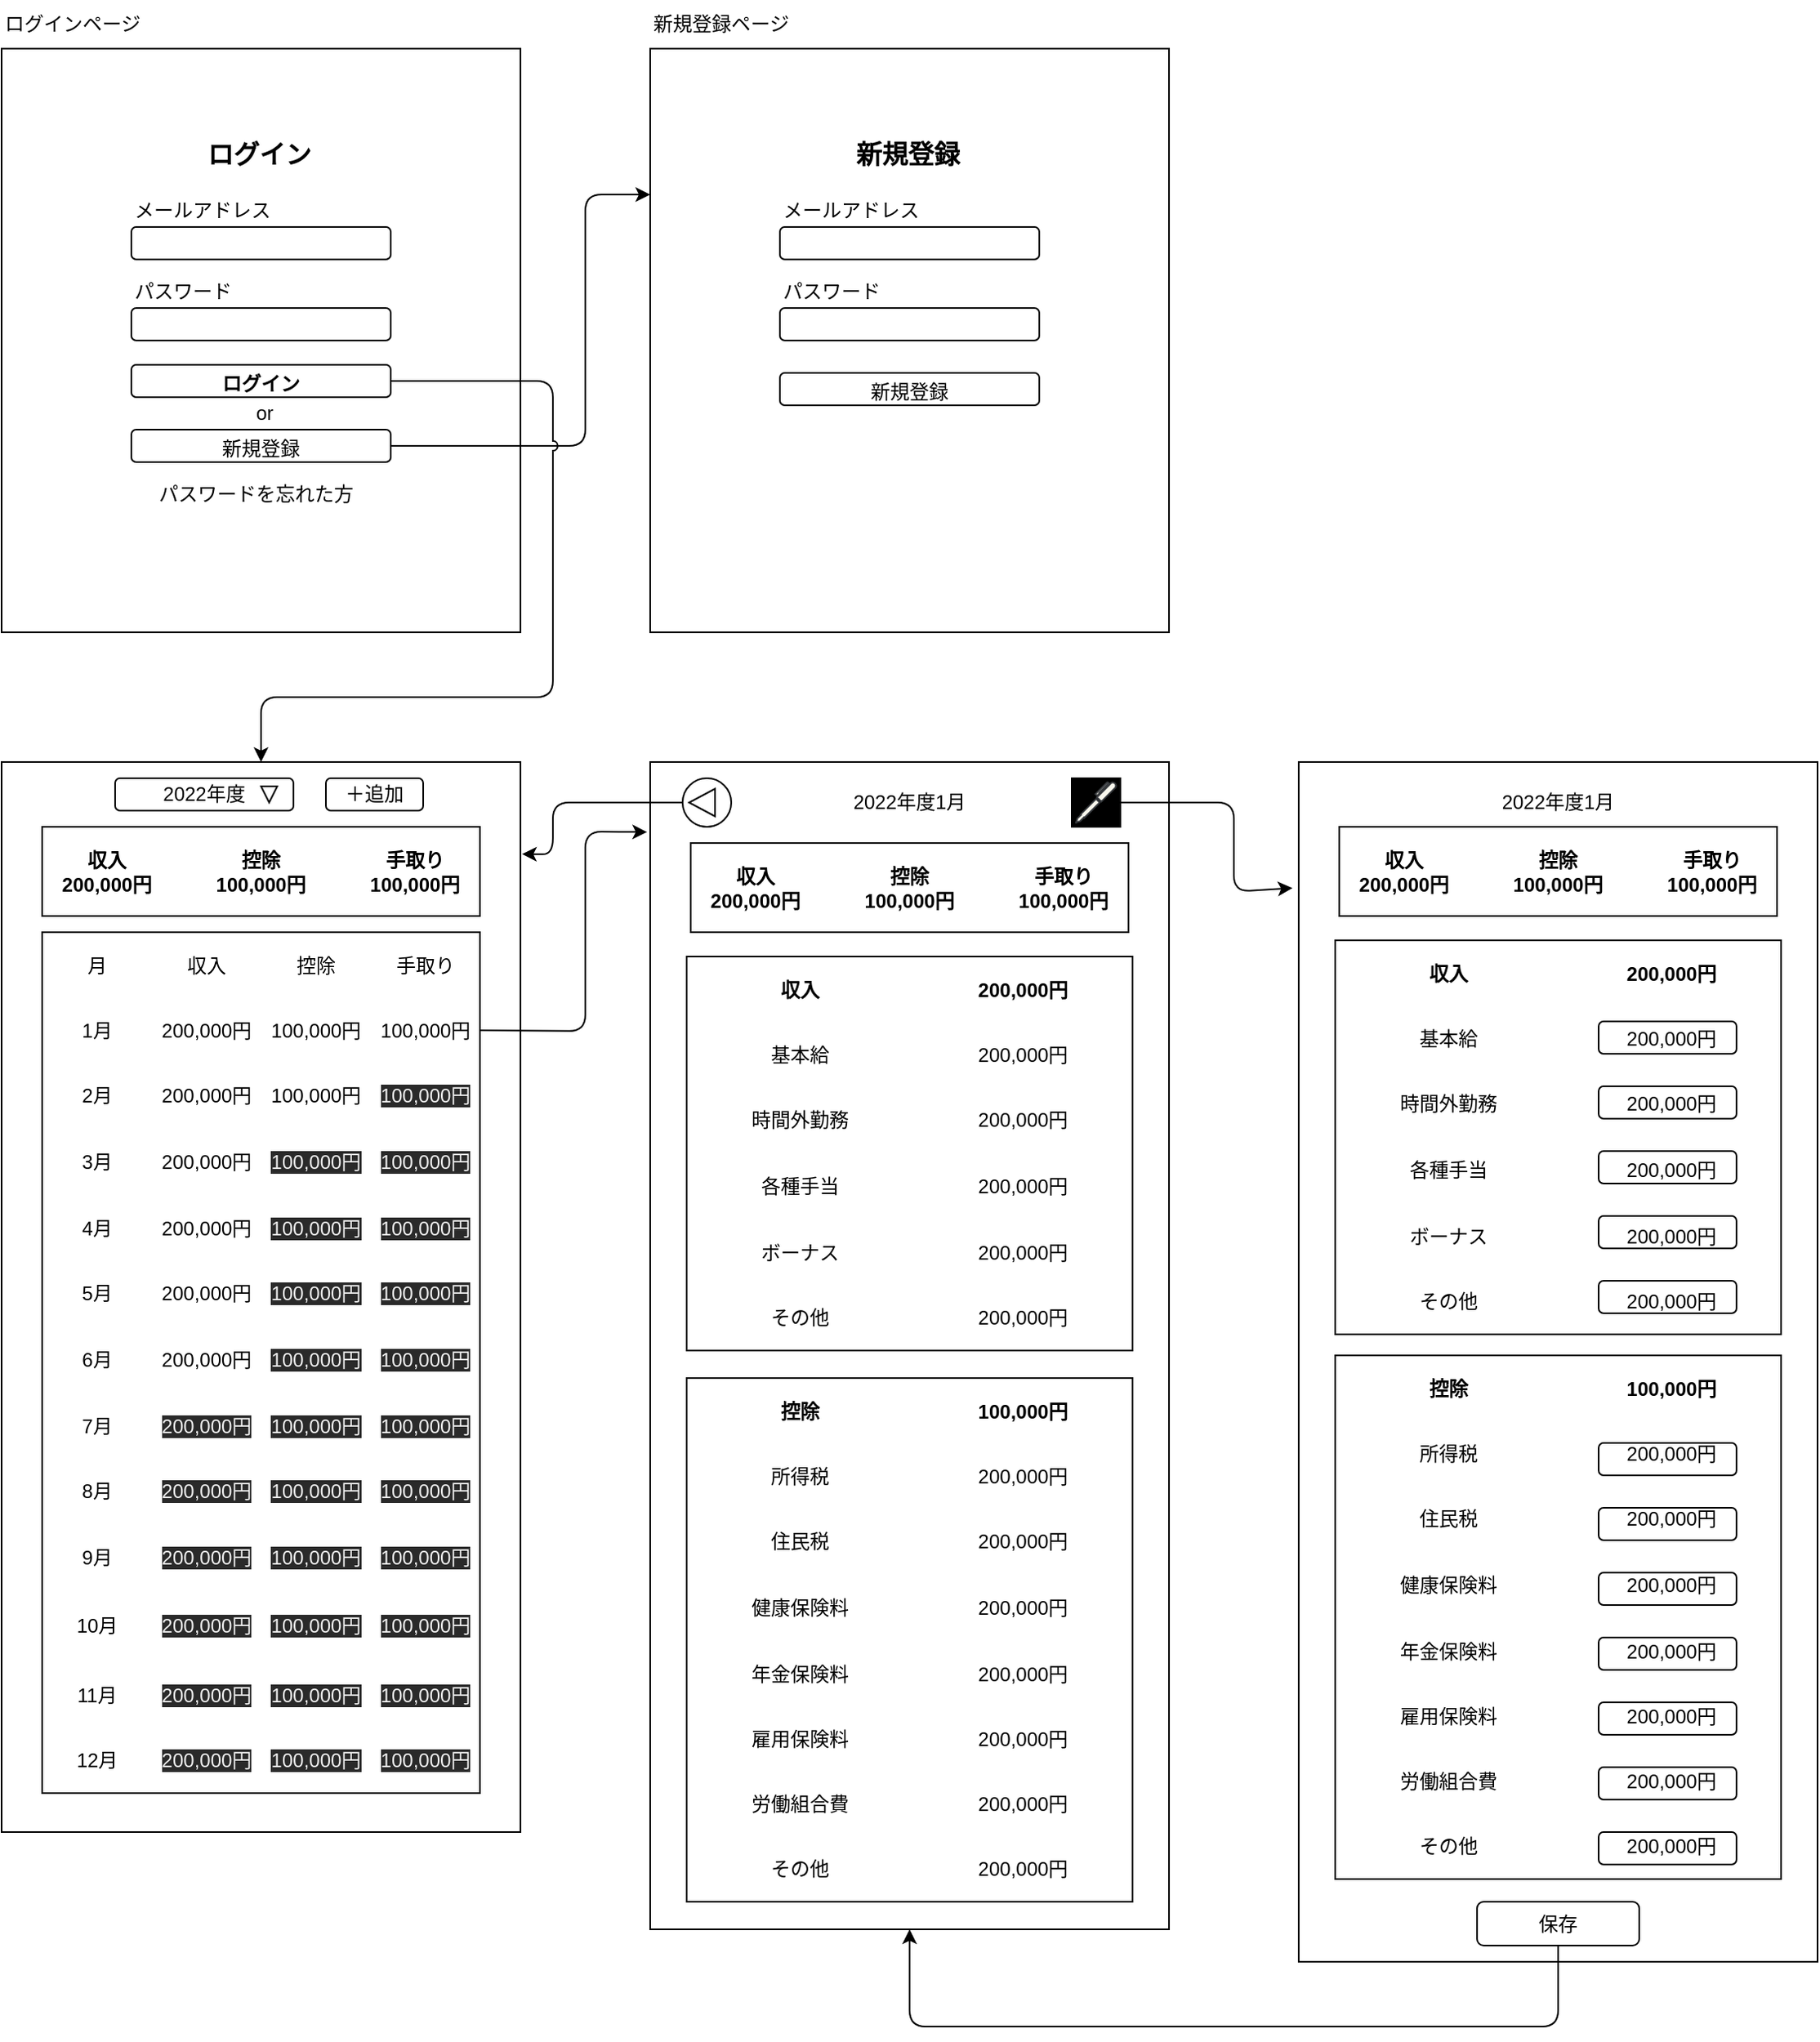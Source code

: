 <mxfile>
    <diagram id="9rT6dfqN0q0wVJSjsVR8" name="ページ1">
        <mxGraphModel dx="1104" dy="860" grid="1" gridSize="10" guides="1" tooltips="1" connect="1" arrows="1" fold="1" page="1" pageScale="1" pageWidth="827" pageHeight="1169" math="0" shadow="0">
            <root>
                <mxCell id="0"/>
                <mxCell id="1" parent="0"/>
                <mxCell id="3" value="" style="rounded=0;whiteSpace=wrap;html=1;" vertex="1" parent="1">
                    <mxGeometry x="40" y="40" width="320" height="360" as="geometry"/>
                </mxCell>
                <mxCell id="22" value="" style="group" vertex="1" connectable="0" parent="1">
                    <mxGeometry x="130" y="130" width="290" height="330" as="geometry"/>
                </mxCell>
                <mxCell id="28" value="" style="group" vertex="1" connectable="0" parent="22">
                    <mxGeometry x="-10" y="-40" width="160" height="235" as="geometry"/>
                </mxCell>
                <mxCell id="10" value="" style="group" vertex="1" connectable="0" parent="28">
                    <mxGeometry y="40" width="160" height="100" as="geometry"/>
                </mxCell>
                <mxCell id="6" value="" style="group" vertex="1" connectable="0" parent="10">
                    <mxGeometry width="160" height="40" as="geometry"/>
                </mxCell>
                <mxCell id="4" value="" style="rounded=1;whiteSpace=wrap;html=1;" vertex="1" parent="6">
                    <mxGeometry y="20" width="160" height="20" as="geometry"/>
                </mxCell>
                <mxCell id="5" value="メールアドレス" style="text;html=1;strokeColor=none;fillColor=none;align=left;verticalAlign=middle;whiteSpace=wrap;rounded=0;" vertex="1" parent="6">
                    <mxGeometry width="120" height="20" as="geometry"/>
                </mxCell>
                <mxCell id="7" value="" style="group" vertex="1" connectable="0" parent="10">
                    <mxGeometry y="50" width="160" height="40" as="geometry"/>
                </mxCell>
                <mxCell id="8" value="" style="rounded=1;whiteSpace=wrap;html=1;" vertex="1" parent="7">
                    <mxGeometry y="20" width="160" height="20" as="geometry"/>
                </mxCell>
                <mxCell id="9" value="パスワード" style="text;html=1;strokeColor=none;fillColor=none;align=left;verticalAlign=middle;whiteSpace=wrap;rounded=0;" vertex="1" parent="7">
                    <mxGeometry width="120" height="20" as="geometry"/>
                </mxCell>
                <mxCell id="11" value="ログイン" style="text;html=1;strokeColor=none;fillColor=none;align=left;verticalAlign=middle;whiteSpace=wrap;rounded=0;fontStyle=1;fontSize=16;" vertex="1" parent="28">
                    <mxGeometry x="45" width="70" height="30" as="geometry"/>
                </mxCell>
                <mxCell id="12" value="&lt;font style=&quot;font-size: 12px&quot;&gt;ログイン&lt;/font&gt;" style="rounded=1;whiteSpace=wrap;html=1;fontSize=16;fontStyle=1" vertex="1" parent="28">
                    <mxGeometry y="145" width="160" height="20" as="geometry"/>
                </mxCell>
                <mxCell id="16" value="&lt;font style=&quot;font-size: 12px&quot;&gt;新規登録&lt;/font&gt;" style="rounded=1;whiteSpace=wrap;html=1;fontSize=16;" vertex="1" parent="28">
                    <mxGeometry y="185" width="160" height="20" as="geometry"/>
                </mxCell>
                <mxCell id="18" value="or" style="text;html=1;strokeColor=none;fillColor=none;align=left;verticalAlign=middle;whiteSpace=wrap;rounded=0;" vertex="1" parent="28">
                    <mxGeometry x="75" y="165" width="10" height="20" as="geometry"/>
                </mxCell>
                <mxCell id="21" value="パスワードを忘れた方" style="text;html=1;strokeColor=none;fillColor=none;align=left;verticalAlign=middle;whiteSpace=wrap;rounded=0;" vertex="1" parent="28">
                    <mxGeometry x="15" y="215" width="130" height="20" as="geometry"/>
                </mxCell>
                <mxCell id="31" value="ログインページ" style="text;html=1;strokeColor=none;fillColor=none;align=left;verticalAlign=middle;whiteSpace=wrap;rounded=0;fontSize=12;" vertex="1" parent="1">
                    <mxGeometry x="40" y="10" width="130" height="30" as="geometry"/>
                </mxCell>
                <mxCell id="32" value="" style="rounded=0;whiteSpace=wrap;html=1;" vertex="1" parent="1">
                    <mxGeometry x="440" y="40" width="320" height="360" as="geometry"/>
                </mxCell>
                <mxCell id="33" value="" style="group" vertex="1" connectable="0" parent="1">
                    <mxGeometry x="520" y="90" width="160" height="235" as="geometry"/>
                </mxCell>
                <mxCell id="34" value="" style="group" vertex="1" connectable="0" parent="33">
                    <mxGeometry y="40" width="160" height="100" as="geometry"/>
                </mxCell>
                <mxCell id="35" value="" style="group" vertex="1" connectable="0" parent="34">
                    <mxGeometry width="160" height="40" as="geometry"/>
                </mxCell>
                <mxCell id="36" value="" style="rounded=1;whiteSpace=wrap;html=1;" vertex="1" parent="35">
                    <mxGeometry y="20" width="160" height="20" as="geometry"/>
                </mxCell>
                <mxCell id="37" value="メールアドレス" style="text;html=1;strokeColor=none;fillColor=none;align=left;verticalAlign=middle;whiteSpace=wrap;rounded=0;" vertex="1" parent="35">
                    <mxGeometry width="120" height="20" as="geometry"/>
                </mxCell>
                <mxCell id="38" value="" style="group" vertex="1" connectable="0" parent="34">
                    <mxGeometry y="50" width="160" height="40" as="geometry"/>
                </mxCell>
                <mxCell id="39" value="" style="rounded=1;whiteSpace=wrap;html=1;" vertex="1" parent="38">
                    <mxGeometry y="20" width="160" height="20" as="geometry"/>
                </mxCell>
                <mxCell id="40" value="パスワード" style="text;html=1;strokeColor=none;fillColor=none;align=left;verticalAlign=middle;whiteSpace=wrap;rounded=0;" vertex="1" parent="38">
                    <mxGeometry width="120" height="20" as="geometry"/>
                </mxCell>
                <mxCell id="41" value="新規登録" style="text;html=1;strokeColor=none;fillColor=none;align=left;verticalAlign=middle;whiteSpace=wrap;rounded=0;fontStyle=1;fontSize=16;" vertex="1" parent="33">
                    <mxGeometry x="45" width="70" height="30" as="geometry"/>
                </mxCell>
                <mxCell id="43" value="&lt;font style=&quot;font-size: 12px&quot;&gt;新規登録&lt;/font&gt;" style="rounded=1;whiteSpace=wrap;html=1;fontSize=16;" vertex="1" parent="33">
                    <mxGeometry y="150" width="160" height="20" as="geometry"/>
                </mxCell>
                <mxCell id="46" value="新規登録ページ" style="text;html=1;strokeColor=none;fillColor=none;align=left;verticalAlign=middle;whiteSpace=wrap;rounded=0;fontSize=12;" vertex="1" parent="1">
                    <mxGeometry x="440" y="10" width="130" height="30" as="geometry"/>
                </mxCell>
                <mxCell id="49" value="" style="rounded=0;whiteSpace=wrap;html=1;" vertex="1" parent="1">
                    <mxGeometry x="40" y="480" width="320" height="660" as="geometry"/>
                </mxCell>
                <mxCell id="53" value="" style="group" vertex="1" connectable="0" parent="1">
                    <mxGeometry x="110" y="490" width="110" height="20" as="geometry"/>
                </mxCell>
                <mxCell id="50" value="2022年度" style="rounded=1;whiteSpace=wrap;html=1;fontSize=12;" vertex="1" parent="53">
                    <mxGeometry width="110" height="20" as="geometry"/>
                </mxCell>
                <mxCell id="51" value="" style="triangle;whiteSpace=wrap;html=1;fontSize=12;direction=south;" vertex="1" parent="53">
                    <mxGeometry x="90" y="5" width="10" height="10" as="geometry"/>
                </mxCell>
                <mxCell id="55" value="＋追加" style="rounded=1;whiteSpace=wrap;html=1;fontSize=12;" vertex="1" parent="1">
                    <mxGeometry x="240" y="490" width="60" height="20" as="geometry"/>
                </mxCell>
                <mxCell id="66" value="" style="edgeStyle=none;html=1;fontSize=12;entryX=0;entryY=0.25;entryDx=0;entryDy=0;" edge="1" parent="1" source="16" target="32">
                    <mxGeometry relative="1" as="geometry">
                        <mxPoint x="380" y="285" as="targetPoint"/>
                        <Array as="points">
                            <mxPoint x="400" y="285"/>
                            <mxPoint x="400" y="130"/>
                        </Array>
                    </mxGeometry>
                </mxCell>
                <mxCell id="67" value="" style="group" vertex="1" connectable="0" parent="1">
                    <mxGeometry x="65" y="520" width="270" height="55" as="geometry"/>
                </mxCell>
                <mxCell id="57" value="" style="rounded=0;whiteSpace=wrap;html=1;fontSize=12;" vertex="1" parent="67">
                    <mxGeometry width="270" height="55" as="geometry"/>
                </mxCell>
                <mxCell id="60" value="&lt;div&gt;&lt;span&gt;&lt;b&gt;収入&lt;/b&gt;&lt;/span&gt;&lt;/div&gt;&lt;b&gt;200,000円&lt;/b&gt;" style="text;html=1;strokeColor=none;fillColor=none;align=center;verticalAlign=middle;whiteSpace=wrap;rounded=0;" vertex="1" parent="67">
                    <mxGeometry y="7.5" width="80" height="40" as="geometry"/>
                </mxCell>
                <mxCell id="63" value="&lt;div&gt;&lt;span&gt;&lt;b&gt;控除&lt;/b&gt;&lt;/span&gt;&lt;/div&gt;&lt;b&gt;100,000円&lt;/b&gt;" style="text;html=1;strokeColor=none;fillColor=none;align=center;verticalAlign=middle;whiteSpace=wrap;rounded=0;" vertex="1" parent="67">
                    <mxGeometry x="95" y="7.5" width="80" height="40" as="geometry"/>
                </mxCell>
                <mxCell id="64" value="&lt;div&gt;&lt;b&gt;手取り&lt;/b&gt;&lt;/div&gt;&lt;b&gt;100,000円&lt;/b&gt;" style="text;html=1;strokeColor=none;fillColor=none;align=center;verticalAlign=middle;whiteSpace=wrap;rounded=0;" vertex="1" parent="67">
                    <mxGeometry x="190" y="7.5" width="80" height="40" as="geometry"/>
                </mxCell>
                <mxCell id="249" value="" style="edgeStyle=none;html=1;fontSize=12;exitX=1;exitY=0.5;exitDx=0;exitDy=0;entryX=-0.006;entryY=0.06;entryDx=0;entryDy=0;entryPerimeter=0;" edge="1" parent="1" source="78" target="145">
                    <mxGeometry relative="1" as="geometry">
                        <mxPoint x="490" y="850.5" as="targetPoint"/>
                        <Array as="points">
                            <mxPoint x="400" y="646"/>
                            <mxPoint x="400" y="523"/>
                        </Array>
                    </mxGeometry>
                </mxCell>
                <mxCell id="73" value="" style="shape=table;html=1;whiteSpace=wrap;startSize=0;container=1;collapsible=0;childLayout=tableLayout;columnLines=0;rowLines=0;fontSize=12;" vertex="1" parent="1">
                    <mxGeometry x="65" y="585" width="270" height="531" as="geometry"/>
                </mxCell>
                <mxCell id="74" value="" style="shape=partialRectangle;html=1;whiteSpace=wrap;collapsible=0;dropTarget=0;pointerEvents=0;fillColor=none;top=0;left=0;bottom=0;right=0;points=[[0,0.5],[1,0.5]];portConstraint=eastwest;fontSize=12;" vertex="1" parent="73">
                    <mxGeometry width="270" height="41" as="geometry"/>
                </mxCell>
                <mxCell id="75" value="月" style="shape=partialRectangle;html=1;whiteSpace=wrap;connectable=0;fillColor=none;top=0;left=0;bottom=0;right=0;overflow=hidden;pointerEvents=1;fontSize=12;" vertex="1" parent="74">
                    <mxGeometry width="68" height="41" as="geometry">
                        <mxRectangle width="68" height="41" as="alternateBounds"/>
                    </mxGeometry>
                </mxCell>
                <mxCell id="76" value="収入" style="shape=partialRectangle;html=1;whiteSpace=wrap;connectable=0;fillColor=none;top=0;left=0;bottom=0;right=0;overflow=hidden;pointerEvents=1;fontSize=12;" vertex="1" parent="74">
                    <mxGeometry x="68" width="67" height="41" as="geometry">
                        <mxRectangle width="67" height="41" as="alternateBounds"/>
                    </mxGeometry>
                </mxCell>
                <mxCell id="77" value="控除" style="shape=partialRectangle;html=1;whiteSpace=wrap;connectable=0;fillColor=none;top=0;left=0;bottom=0;right=0;overflow=hidden;pointerEvents=1;fontSize=12;" vertex="1" parent="74">
                    <mxGeometry x="135" width="68" height="41" as="geometry">
                        <mxRectangle width="68" height="41" as="alternateBounds"/>
                    </mxGeometry>
                </mxCell>
                <mxCell id="86" value="手取り" style="shape=partialRectangle;html=1;whiteSpace=wrap;connectable=0;fillColor=none;top=0;left=0;bottom=0;right=0;overflow=hidden;pointerEvents=1;fontSize=12;" vertex="1" parent="74">
                    <mxGeometry x="203" width="67" height="41" as="geometry">
                        <mxRectangle width="67" height="41" as="alternateBounds"/>
                    </mxGeometry>
                </mxCell>
                <mxCell id="78" value="" style="shape=partialRectangle;html=1;whiteSpace=wrap;collapsible=0;dropTarget=0;pointerEvents=0;fillColor=none;top=0;left=0;bottom=0;right=0;points=[[0,0.5],[1,0.5]];portConstraint=eastwest;fontSize=12;" vertex="1" parent="73">
                    <mxGeometry y="41" width="270" height="39" as="geometry"/>
                </mxCell>
                <mxCell id="79" value="1月" style="shape=partialRectangle;html=1;whiteSpace=wrap;connectable=0;fillColor=none;top=0;left=0;bottom=0;right=0;overflow=hidden;pointerEvents=1;fontSize=12;" vertex="1" parent="78">
                    <mxGeometry width="68" height="39" as="geometry">
                        <mxRectangle width="68" height="39" as="alternateBounds"/>
                    </mxGeometry>
                </mxCell>
                <mxCell id="80" value="200,000円" style="shape=partialRectangle;html=1;whiteSpace=wrap;connectable=0;fillColor=none;top=0;left=0;bottom=0;right=0;overflow=hidden;pointerEvents=1;fontSize=12;" vertex="1" parent="78">
                    <mxGeometry x="68" width="67" height="39" as="geometry">
                        <mxRectangle width="67" height="39" as="alternateBounds"/>
                    </mxGeometry>
                </mxCell>
                <mxCell id="81" value="100,000円" style="shape=partialRectangle;html=1;whiteSpace=wrap;connectable=0;fillColor=none;top=0;left=0;bottom=0;right=0;overflow=hidden;pointerEvents=1;fontSize=12;" vertex="1" parent="78">
                    <mxGeometry x="135" width="68" height="39" as="geometry">
                        <mxRectangle width="68" height="39" as="alternateBounds"/>
                    </mxGeometry>
                </mxCell>
                <mxCell id="87" value="&lt;span&gt;100,000円&lt;/span&gt;" style="shape=partialRectangle;html=1;whiteSpace=wrap;connectable=0;fillColor=none;top=0;left=0;bottom=0;right=0;overflow=hidden;pointerEvents=1;fontSize=12;" vertex="1" parent="78">
                    <mxGeometry x="203" width="67" height="39" as="geometry">
                        <mxRectangle width="67" height="39" as="alternateBounds"/>
                    </mxGeometry>
                </mxCell>
                <mxCell id="82" value="" style="shape=partialRectangle;html=1;whiteSpace=wrap;collapsible=0;dropTarget=0;pointerEvents=0;fillColor=none;top=0;left=0;bottom=0;right=0;points=[[0,0.5],[1,0.5]];portConstraint=eastwest;fontSize=12;" vertex="1" parent="73">
                    <mxGeometry y="80" width="270" height="41" as="geometry"/>
                </mxCell>
                <mxCell id="83" value="2月" style="shape=partialRectangle;html=1;whiteSpace=wrap;connectable=0;fillColor=none;top=0;left=0;bottom=0;right=0;overflow=hidden;pointerEvents=1;fontSize=12;" vertex="1" parent="82">
                    <mxGeometry width="68" height="41" as="geometry">
                        <mxRectangle width="68" height="41" as="alternateBounds"/>
                    </mxGeometry>
                </mxCell>
                <mxCell id="84" value="200,000円" style="shape=partialRectangle;html=1;whiteSpace=wrap;connectable=0;fillColor=none;top=0;left=0;bottom=0;right=0;overflow=hidden;pointerEvents=1;fontSize=12;" vertex="1" parent="82">
                    <mxGeometry x="68" width="67" height="41" as="geometry">
                        <mxRectangle width="67" height="41" as="alternateBounds"/>
                    </mxGeometry>
                </mxCell>
                <mxCell id="85" value="100,000円" style="shape=partialRectangle;html=1;whiteSpace=wrap;connectable=0;fillColor=none;top=0;left=0;bottom=0;right=0;overflow=hidden;pointerEvents=1;fontSize=12;" vertex="1" parent="82">
                    <mxGeometry x="135" width="68" height="41" as="geometry">
                        <mxRectangle width="68" height="41" as="alternateBounds"/>
                    </mxGeometry>
                </mxCell>
                <mxCell id="88" value="&lt;meta charset=&quot;utf-8&quot;&gt;&lt;span style=&quot;color: rgb(240, 240, 240); font-family: helvetica; font-size: 12px; font-style: normal; font-weight: 400; letter-spacing: normal; text-align: center; text-indent: 0px; text-transform: none; word-spacing: 0px; background-color: rgb(42, 42, 42); display: inline; float: none;&quot;&gt;100,000円&lt;/span&gt;" style="shape=partialRectangle;html=1;whiteSpace=wrap;connectable=0;fillColor=none;top=0;left=0;bottom=0;right=0;overflow=hidden;pointerEvents=1;fontSize=12;" vertex="1" parent="82">
                    <mxGeometry x="203" width="67" height="41" as="geometry">
                        <mxRectangle width="67" height="41" as="alternateBounds"/>
                    </mxGeometry>
                </mxCell>
                <mxCell id="89" style="shape=partialRectangle;html=1;whiteSpace=wrap;collapsible=0;dropTarget=0;pointerEvents=0;fillColor=none;top=0;left=0;bottom=0;right=0;points=[[0,0.5],[1,0.5]];portConstraint=eastwest;fontSize=12;" vertex="1" parent="73">
                    <mxGeometry y="121" width="270" height="41" as="geometry"/>
                </mxCell>
                <mxCell id="90" value="3月" style="shape=partialRectangle;html=1;whiteSpace=wrap;connectable=0;fillColor=none;top=0;left=0;bottom=0;right=0;overflow=hidden;pointerEvents=1;fontSize=12;" vertex="1" parent="89">
                    <mxGeometry width="68" height="41" as="geometry">
                        <mxRectangle width="68" height="41" as="alternateBounds"/>
                    </mxGeometry>
                </mxCell>
                <mxCell id="91" value="&lt;span&gt;200,000円&lt;/span&gt;" style="shape=partialRectangle;html=1;whiteSpace=wrap;connectable=0;fillColor=none;top=0;left=0;bottom=0;right=0;overflow=hidden;pointerEvents=1;fontSize=12;" vertex="1" parent="89">
                    <mxGeometry x="68" width="67" height="41" as="geometry">
                        <mxRectangle width="67" height="41" as="alternateBounds"/>
                    </mxGeometry>
                </mxCell>
                <mxCell id="92" value="&lt;meta charset=&quot;utf-8&quot;&gt;&lt;span style=&quot;color: rgb(240, 240, 240); font-family: helvetica; font-size: 12px; font-style: normal; font-weight: 400; letter-spacing: normal; text-align: center; text-indent: 0px; text-transform: none; word-spacing: 0px; background-color: rgb(42, 42, 42); display: inline; float: none;&quot;&gt;100,000円&lt;/span&gt;" style="shape=partialRectangle;html=1;whiteSpace=wrap;connectable=0;fillColor=none;top=0;left=0;bottom=0;right=0;overflow=hidden;pointerEvents=1;fontSize=12;" vertex="1" parent="89">
                    <mxGeometry x="135" width="68" height="41" as="geometry">
                        <mxRectangle width="68" height="41" as="alternateBounds"/>
                    </mxGeometry>
                </mxCell>
                <mxCell id="93" value="&lt;meta charset=&quot;utf-8&quot;&gt;&lt;span style=&quot;color: rgb(240, 240, 240); font-family: helvetica; font-size: 12px; font-style: normal; font-weight: 400; letter-spacing: normal; text-align: center; text-indent: 0px; text-transform: none; word-spacing: 0px; background-color: rgb(42, 42, 42); display: inline; float: none;&quot;&gt;100,000円&lt;/span&gt;" style="shape=partialRectangle;html=1;whiteSpace=wrap;connectable=0;fillColor=none;top=0;left=0;bottom=0;right=0;overflow=hidden;pointerEvents=1;fontSize=12;" vertex="1" parent="89">
                    <mxGeometry x="203" width="67" height="41" as="geometry">
                        <mxRectangle width="67" height="41" as="alternateBounds"/>
                    </mxGeometry>
                </mxCell>
                <mxCell id="94" style="shape=partialRectangle;html=1;whiteSpace=wrap;collapsible=0;dropTarget=0;pointerEvents=0;fillColor=none;top=0;left=0;bottom=0;right=0;points=[[0,0.5],[1,0.5]];portConstraint=eastwest;fontSize=12;" vertex="1" parent="73">
                    <mxGeometry y="162" width="270" height="41" as="geometry"/>
                </mxCell>
                <mxCell id="95" value="4月" style="shape=partialRectangle;html=1;whiteSpace=wrap;connectable=0;fillColor=none;top=0;left=0;bottom=0;right=0;overflow=hidden;pointerEvents=1;fontSize=12;" vertex="1" parent="94">
                    <mxGeometry width="68" height="41" as="geometry">
                        <mxRectangle width="68" height="41" as="alternateBounds"/>
                    </mxGeometry>
                </mxCell>
                <mxCell id="96" value="&lt;span&gt;200,000円&lt;/span&gt;" style="shape=partialRectangle;html=1;whiteSpace=wrap;connectable=0;fillColor=none;top=0;left=0;bottom=0;right=0;overflow=hidden;pointerEvents=1;fontSize=12;" vertex="1" parent="94">
                    <mxGeometry x="68" width="67" height="41" as="geometry">
                        <mxRectangle width="67" height="41" as="alternateBounds"/>
                    </mxGeometry>
                </mxCell>
                <mxCell id="97" value="&lt;meta charset=&quot;utf-8&quot;&gt;&lt;span style=&quot;color: rgb(240, 240, 240); font-family: helvetica; font-size: 12px; font-style: normal; font-weight: 400; letter-spacing: normal; text-align: center; text-indent: 0px; text-transform: none; word-spacing: 0px; background-color: rgb(42, 42, 42); display: inline; float: none;&quot;&gt;100,000円&lt;/span&gt;" style="shape=partialRectangle;html=1;whiteSpace=wrap;connectable=0;fillColor=none;top=0;left=0;bottom=0;right=0;overflow=hidden;pointerEvents=1;fontSize=12;" vertex="1" parent="94">
                    <mxGeometry x="135" width="68" height="41" as="geometry">
                        <mxRectangle width="68" height="41" as="alternateBounds"/>
                    </mxGeometry>
                </mxCell>
                <mxCell id="98" value="&lt;meta charset=&quot;utf-8&quot;&gt;&lt;span style=&quot;color: rgb(240, 240, 240); font-family: helvetica; font-size: 12px; font-style: normal; font-weight: 400; letter-spacing: normal; text-align: center; text-indent: 0px; text-transform: none; word-spacing: 0px; background-color: rgb(42, 42, 42); display: inline; float: none;&quot;&gt;100,000円&lt;/span&gt;" style="shape=partialRectangle;html=1;whiteSpace=wrap;connectable=0;fillColor=none;top=0;left=0;bottom=0;right=0;overflow=hidden;pointerEvents=1;fontSize=12;" vertex="1" parent="94">
                    <mxGeometry x="203" width="67" height="41" as="geometry">
                        <mxRectangle width="67" height="41" as="alternateBounds"/>
                    </mxGeometry>
                </mxCell>
                <mxCell id="99" style="shape=partialRectangle;html=1;whiteSpace=wrap;collapsible=0;dropTarget=0;pointerEvents=0;fillColor=none;top=0;left=0;bottom=0;right=0;points=[[0,0.5],[1,0.5]];portConstraint=eastwest;fontSize=12;" vertex="1" parent="73">
                    <mxGeometry y="203" width="270" height="40" as="geometry"/>
                </mxCell>
                <mxCell id="100" value="5月" style="shape=partialRectangle;html=1;whiteSpace=wrap;connectable=0;fillColor=none;top=0;left=0;bottom=0;right=0;overflow=hidden;pointerEvents=1;fontSize=12;" vertex="1" parent="99">
                    <mxGeometry width="68" height="40" as="geometry">
                        <mxRectangle width="68" height="40" as="alternateBounds"/>
                    </mxGeometry>
                </mxCell>
                <mxCell id="101" value="&lt;span&gt;200,000円&lt;/span&gt;" style="shape=partialRectangle;html=1;whiteSpace=wrap;connectable=0;fillColor=none;top=0;left=0;bottom=0;right=0;overflow=hidden;pointerEvents=1;fontSize=12;" vertex="1" parent="99">
                    <mxGeometry x="68" width="67" height="40" as="geometry">
                        <mxRectangle width="67" height="40" as="alternateBounds"/>
                    </mxGeometry>
                </mxCell>
                <mxCell id="102" value="&lt;meta charset=&quot;utf-8&quot;&gt;&lt;span style=&quot;color: rgb(240, 240, 240); font-family: helvetica; font-size: 12px; font-style: normal; font-weight: 400; letter-spacing: normal; text-align: center; text-indent: 0px; text-transform: none; word-spacing: 0px; background-color: rgb(42, 42, 42); display: inline; float: none;&quot;&gt;100,000円&lt;/span&gt;" style="shape=partialRectangle;html=1;whiteSpace=wrap;connectable=0;fillColor=none;top=0;left=0;bottom=0;right=0;overflow=hidden;pointerEvents=1;fontSize=12;" vertex="1" parent="99">
                    <mxGeometry x="135" width="68" height="40" as="geometry">
                        <mxRectangle width="68" height="40" as="alternateBounds"/>
                    </mxGeometry>
                </mxCell>
                <mxCell id="103" value="&lt;meta charset=&quot;utf-8&quot;&gt;&lt;span style=&quot;color: rgb(240, 240, 240); font-family: helvetica; font-size: 12px; font-style: normal; font-weight: 400; letter-spacing: normal; text-align: center; text-indent: 0px; text-transform: none; word-spacing: 0px; background-color: rgb(42, 42, 42); display: inline; float: none;&quot;&gt;100,000円&lt;/span&gt;" style="shape=partialRectangle;html=1;whiteSpace=wrap;connectable=0;fillColor=none;top=0;left=0;bottom=0;right=0;overflow=hidden;pointerEvents=1;fontSize=12;" vertex="1" parent="99">
                    <mxGeometry x="203" width="67" height="40" as="geometry">
                        <mxRectangle width="67" height="40" as="alternateBounds"/>
                    </mxGeometry>
                </mxCell>
                <mxCell id="104" style="shape=partialRectangle;html=1;whiteSpace=wrap;collapsible=0;dropTarget=0;pointerEvents=0;fillColor=none;top=0;left=0;bottom=0;right=0;points=[[0,0.5],[1,0.5]];portConstraint=eastwest;fontSize=12;" vertex="1" parent="73">
                    <mxGeometry y="243" width="270" height="41" as="geometry"/>
                </mxCell>
                <mxCell id="105" value="6月" style="shape=partialRectangle;html=1;whiteSpace=wrap;connectable=0;fillColor=none;top=0;left=0;bottom=0;right=0;overflow=hidden;pointerEvents=1;fontSize=12;" vertex="1" parent="104">
                    <mxGeometry width="68" height="41" as="geometry">
                        <mxRectangle width="68" height="41" as="alternateBounds"/>
                    </mxGeometry>
                </mxCell>
                <mxCell id="106" value="&lt;span&gt;200,000円&lt;/span&gt;" style="shape=partialRectangle;html=1;whiteSpace=wrap;connectable=0;fillColor=none;top=0;left=0;bottom=0;right=0;overflow=hidden;pointerEvents=1;fontSize=12;" vertex="1" parent="104">
                    <mxGeometry x="68" width="67" height="41" as="geometry">
                        <mxRectangle width="67" height="41" as="alternateBounds"/>
                    </mxGeometry>
                </mxCell>
                <mxCell id="107" value="&lt;meta charset=&quot;utf-8&quot;&gt;&lt;span style=&quot;color: rgb(240, 240, 240); font-family: helvetica; font-size: 12px; font-style: normal; font-weight: 400; letter-spacing: normal; text-align: center; text-indent: 0px; text-transform: none; word-spacing: 0px; background-color: rgb(42, 42, 42); display: inline; float: none;&quot;&gt;100,000円&lt;/span&gt;" style="shape=partialRectangle;html=1;whiteSpace=wrap;connectable=0;fillColor=none;top=0;left=0;bottom=0;right=0;overflow=hidden;pointerEvents=1;fontSize=12;" vertex="1" parent="104">
                    <mxGeometry x="135" width="68" height="41" as="geometry">
                        <mxRectangle width="68" height="41" as="alternateBounds"/>
                    </mxGeometry>
                </mxCell>
                <mxCell id="108" value="&lt;meta charset=&quot;utf-8&quot;&gt;&lt;span style=&quot;color: rgb(240, 240, 240); font-family: helvetica; font-size: 12px; font-style: normal; font-weight: 400; letter-spacing: normal; text-align: center; text-indent: 0px; text-transform: none; word-spacing: 0px; background-color: rgb(42, 42, 42); display: inline; float: none;&quot;&gt;100,000円&lt;/span&gt;" style="shape=partialRectangle;html=1;whiteSpace=wrap;connectable=0;fillColor=none;top=0;left=0;bottom=0;right=0;overflow=hidden;pointerEvents=1;fontSize=12;" vertex="1" parent="104">
                    <mxGeometry x="203" width="67" height="41" as="geometry">
                        <mxRectangle width="67" height="41" as="alternateBounds"/>
                    </mxGeometry>
                </mxCell>
                <mxCell id="109" style="shape=partialRectangle;html=1;whiteSpace=wrap;collapsible=0;dropTarget=0;pointerEvents=0;fillColor=none;top=0;left=0;bottom=0;right=0;points=[[0,0.5],[1,0.5]];portConstraint=eastwest;fontSize=12;" vertex="1" parent="73">
                    <mxGeometry y="284" width="270" height="41" as="geometry"/>
                </mxCell>
                <mxCell id="110" value="7月" style="shape=partialRectangle;html=1;whiteSpace=wrap;connectable=0;fillColor=none;top=0;left=0;bottom=0;right=0;overflow=hidden;pointerEvents=1;fontSize=12;" vertex="1" parent="109">
                    <mxGeometry width="68" height="41" as="geometry">
                        <mxRectangle width="68" height="41" as="alternateBounds"/>
                    </mxGeometry>
                </mxCell>
                <mxCell id="111" value="&lt;meta charset=&quot;utf-8&quot;&gt;&lt;span style=&quot;color: rgb(240, 240, 240); font-family: helvetica; font-size: 12px; font-style: normal; font-weight: 400; letter-spacing: normal; text-align: center; text-indent: 0px; text-transform: none; word-spacing: 0px; background-color: rgb(42, 42, 42); display: inline; float: none;&quot;&gt;200,000円&lt;/span&gt;" style="shape=partialRectangle;html=1;whiteSpace=wrap;connectable=0;fillColor=none;top=0;left=0;bottom=0;right=0;overflow=hidden;pointerEvents=1;fontSize=12;" vertex="1" parent="109">
                    <mxGeometry x="68" width="67" height="41" as="geometry">
                        <mxRectangle width="67" height="41" as="alternateBounds"/>
                    </mxGeometry>
                </mxCell>
                <mxCell id="112" value="&lt;meta charset=&quot;utf-8&quot;&gt;&lt;span style=&quot;color: rgb(240, 240, 240); font-family: helvetica; font-size: 12px; font-style: normal; font-weight: 400; letter-spacing: normal; text-align: center; text-indent: 0px; text-transform: none; word-spacing: 0px; background-color: rgb(42, 42, 42); display: inline; float: none;&quot;&gt;100,000円&lt;/span&gt;" style="shape=partialRectangle;html=1;whiteSpace=wrap;connectable=0;fillColor=none;top=0;left=0;bottom=0;right=0;overflow=hidden;pointerEvents=1;fontSize=12;" vertex="1" parent="109">
                    <mxGeometry x="135" width="68" height="41" as="geometry">
                        <mxRectangle width="68" height="41" as="alternateBounds"/>
                    </mxGeometry>
                </mxCell>
                <mxCell id="113" value="&lt;meta charset=&quot;utf-8&quot;&gt;&lt;span style=&quot;color: rgb(240, 240, 240); font-family: helvetica; font-size: 12px; font-style: normal; font-weight: 400; letter-spacing: normal; text-align: center; text-indent: 0px; text-transform: none; word-spacing: 0px; background-color: rgb(42, 42, 42); display: inline; float: none;&quot;&gt;100,000円&lt;/span&gt;" style="shape=partialRectangle;html=1;whiteSpace=wrap;connectable=0;fillColor=none;top=0;left=0;bottom=0;right=0;overflow=hidden;pointerEvents=1;fontSize=12;" vertex="1" parent="109">
                    <mxGeometry x="203" width="67" height="41" as="geometry">
                        <mxRectangle width="67" height="41" as="alternateBounds"/>
                    </mxGeometry>
                </mxCell>
                <mxCell id="114" style="shape=partialRectangle;html=1;whiteSpace=wrap;collapsible=0;dropTarget=0;pointerEvents=0;fillColor=none;top=0;left=0;bottom=0;right=0;points=[[0,0.5],[1,0.5]];portConstraint=eastwest;fontSize=12;" vertex="1" parent="73">
                    <mxGeometry y="325" width="270" height="40" as="geometry"/>
                </mxCell>
                <mxCell id="115" value="8月" style="shape=partialRectangle;html=1;whiteSpace=wrap;connectable=0;fillColor=none;top=0;left=0;bottom=0;right=0;overflow=hidden;pointerEvents=1;fontSize=12;" vertex="1" parent="114">
                    <mxGeometry width="68" height="40" as="geometry">
                        <mxRectangle width="68" height="40" as="alternateBounds"/>
                    </mxGeometry>
                </mxCell>
                <mxCell id="116" value="&lt;meta charset=&quot;utf-8&quot;&gt;&lt;span style=&quot;color: rgb(240, 240, 240); font-family: helvetica; font-size: 12px; font-style: normal; font-weight: 400; letter-spacing: normal; text-align: center; text-indent: 0px; text-transform: none; word-spacing: 0px; background-color: rgb(42, 42, 42); display: inline; float: none;&quot;&gt;200,000円&lt;/span&gt;" style="shape=partialRectangle;html=1;whiteSpace=wrap;connectable=0;fillColor=none;top=0;left=0;bottom=0;right=0;overflow=hidden;pointerEvents=1;fontSize=12;" vertex="1" parent="114">
                    <mxGeometry x="68" width="67" height="40" as="geometry">
                        <mxRectangle width="67" height="40" as="alternateBounds"/>
                    </mxGeometry>
                </mxCell>
                <mxCell id="117" value="&lt;meta charset=&quot;utf-8&quot;&gt;&lt;span style=&quot;color: rgb(240, 240, 240); font-family: helvetica; font-size: 12px; font-style: normal; font-weight: 400; letter-spacing: normal; text-align: center; text-indent: 0px; text-transform: none; word-spacing: 0px; background-color: rgb(42, 42, 42); display: inline; float: none;&quot;&gt;100,000円&lt;/span&gt;" style="shape=partialRectangle;html=1;whiteSpace=wrap;connectable=0;fillColor=none;top=0;left=0;bottom=0;right=0;overflow=hidden;pointerEvents=1;fontSize=12;" vertex="1" parent="114">
                    <mxGeometry x="135" width="68" height="40" as="geometry">
                        <mxRectangle width="68" height="40" as="alternateBounds"/>
                    </mxGeometry>
                </mxCell>
                <mxCell id="118" value="&lt;meta charset=&quot;utf-8&quot;&gt;&lt;span style=&quot;color: rgb(240, 240, 240); font-family: helvetica; font-size: 12px; font-style: normal; font-weight: 400; letter-spacing: normal; text-align: center; text-indent: 0px; text-transform: none; word-spacing: 0px; background-color: rgb(42, 42, 42); display: inline; float: none;&quot;&gt;100,000円&lt;/span&gt;" style="shape=partialRectangle;html=1;whiteSpace=wrap;connectable=0;fillColor=none;top=0;left=0;bottom=0;right=0;overflow=hidden;pointerEvents=1;fontSize=12;" vertex="1" parent="114">
                    <mxGeometry x="203" width="67" height="40" as="geometry">
                        <mxRectangle width="67" height="40" as="alternateBounds"/>
                    </mxGeometry>
                </mxCell>
                <mxCell id="119" style="shape=partialRectangle;html=1;whiteSpace=wrap;collapsible=0;dropTarget=0;pointerEvents=0;fillColor=none;top=0;left=0;bottom=0;right=0;points=[[0,0.5],[1,0.5]];portConstraint=eastwest;fontSize=12;" vertex="1" parent="73">
                    <mxGeometry y="365" width="270" height="41" as="geometry"/>
                </mxCell>
                <mxCell id="120" value="9月" style="shape=partialRectangle;html=1;whiteSpace=wrap;connectable=0;fillColor=none;top=0;left=0;bottom=0;right=0;overflow=hidden;pointerEvents=1;fontSize=12;" vertex="1" parent="119">
                    <mxGeometry width="68" height="41" as="geometry">
                        <mxRectangle width="68" height="41" as="alternateBounds"/>
                    </mxGeometry>
                </mxCell>
                <mxCell id="121" value="&lt;meta charset=&quot;utf-8&quot;&gt;&lt;span style=&quot;color: rgb(240, 240, 240); font-family: helvetica; font-size: 12px; font-style: normal; font-weight: 400; letter-spacing: normal; text-align: center; text-indent: 0px; text-transform: none; word-spacing: 0px; background-color: rgb(42, 42, 42); display: inline; float: none;&quot;&gt;200,000円&lt;/span&gt;" style="shape=partialRectangle;html=1;whiteSpace=wrap;connectable=0;fillColor=none;top=0;left=0;bottom=0;right=0;overflow=hidden;pointerEvents=1;fontSize=12;" vertex="1" parent="119">
                    <mxGeometry x="68" width="67" height="41" as="geometry">
                        <mxRectangle width="67" height="41" as="alternateBounds"/>
                    </mxGeometry>
                </mxCell>
                <mxCell id="122" value="&lt;meta charset=&quot;utf-8&quot;&gt;&lt;span style=&quot;color: rgb(240, 240, 240); font-family: helvetica; font-size: 12px; font-style: normal; font-weight: 400; letter-spacing: normal; text-align: center; text-indent: 0px; text-transform: none; word-spacing: 0px; background-color: rgb(42, 42, 42); display: inline; float: none;&quot;&gt;100,000円&lt;/span&gt;" style="shape=partialRectangle;html=1;whiteSpace=wrap;connectable=0;fillColor=none;top=0;left=0;bottom=0;right=0;overflow=hidden;pointerEvents=1;fontSize=12;" vertex="1" parent="119">
                    <mxGeometry x="135" width="68" height="41" as="geometry">
                        <mxRectangle width="68" height="41" as="alternateBounds"/>
                    </mxGeometry>
                </mxCell>
                <mxCell id="123" value="&lt;meta charset=&quot;utf-8&quot;&gt;&lt;span style=&quot;color: rgb(240, 240, 240); font-family: helvetica; font-size: 12px; font-style: normal; font-weight: 400; letter-spacing: normal; text-align: center; text-indent: 0px; text-transform: none; word-spacing: 0px; background-color: rgb(42, 42, 42); display: inline; float: none;&quot;&gt;100,000円&lt;/span&gt;" style="shape=partialRectangle;html=1;whiteSpace=wrap;connectable=0;fillColor=none;top=0;left=0;bottom=0;right=0;overflow=hidden;pointerEvents=1;fontSize=12;" vertex="1" parent="119">
                    <mxGeometry x="203" width="67" height="41" as="geometry">
                        <mxRectangle width="67" height="41" as="alternateBounds"/>
                    </mxGeometry>
                </mxCell>
                <mxCell id="124" style="shape=partialRectangle;html=1;whiteSpace=wrap;collapsible=0;dropTarget=0;pointerEvents=0;fillColor=none;top=0;left=0;bottom=0;right=0;points=[[0,0.5],[1,0.5]];portConstraint=eastwest;fontSize=12;" vertex="1" parent="73">
                    <mxGeometry y="406" width="270" height="44" as="geometry"/>
                </mxCell>
                <mxCell id="125" value="10月" style="shape=partialRectangle;html=1;whiteSpace=wrap;connectable=0;fillColor=none;top=0;left=0;bottom=0;right=0;overflow=hidden;pointerEvents=1;fontSize=12;" vertex="1" parent="124">
                    <mxGeometry width="68" height="44" as="geometry">
                        <mxRectangle width="68" height="44" as="alternateBounds"/>
                    </mxGeometry>
                </mxCell>
                <mxCell id="126" value="&lt;meta charset=&quot;utf-8&quot;&gt;&lt;span style=&quot;color: rgb(240, 240, 240); font-family: helvetica; font-size: 12px; font-style: normal; font-weight: 400; letter-spacing: normal; text-align: center; text-indent: 0px; text-transform: none; word-spacing: 0px; background-color: rgb(42, 42, 42); display: inline; float: none;&quot;&gt;200,000円&lt;/span&gt;" style="shape=partialRectangle;html=1;whiteSpace=wrap;connectable=0;fillColor=none;top=0;left=0;bottom=0;right=0;overflow=hidden;pointerEvents=1;fontSize=12;" vertex="1" parent="124">
                    <mxGeometry x="68" width="67" height="44" as="geometry">
                        <mxRectangle width="67" height="44" as="alternateBounds"/>
                    </mxGeometry>
                </mxCell>
                <mxCell id="127" value="&lt;meta charset=&quot;utf-8&quot;&gt;&lt;span style=&quot;color: rgb(240, 240, 240); font-family: helvetica; font-size: 12px; font-style: normal; font-weight: 400; letter-spacing: normal; text-align: center; text-indent: 0px; text-transform: none; word-spacing: 0px; background-color: rgb(42, 42, 42); display: inline; float: none;&quot;&gt;100,000円&lt;/span&gt;" style="shape=partialRectangle;html=1;whiteSpace=wrap;connectable=0;fillColor=none;top=0;left=0;bottom=0;right=0;overflow=hidden;pointerEvents=1;fontSize=12;" vertex="1" parent="124">
                    <mxGeometry x="135" width="68" height="44" as="geometry">
                        <mxRectangle width="68" height="44" as="alternateBounds"/>
                    </mxGeometry>
                </mxCell>
                <mxCell id="128" value="&lt;meta charset=&quot;utf-8&quot;&gt;&lt;span style=&quot;color: rgb(240, 240, 240); font-family: helvetica; font-size: 12px; font-style: normal; font-weight: 400; letter-spacing: normal; text-align: center; text-indent: 0px; text-transform: none; word-spacing: 0px; background-color: rgb(42, 42, 42); display: inline; float: none;&quot;&gt;100,000円&lt;/span&gt;" style="shape=partialRectangle;html=1;whiteSpace=wrap;connectable=0;fillColor=none;top=0;left=0;bottom=0;right=0;overflow=hidden;pointerEvents=1;fontSize=12;" vertex="1" parent="124">
                    <mxGeometry x="203" width="67" height="44" as="geometry">
                        <mxRectangle width="67" height="44" as="alternateBounds"/>
                    </mxGeometry>
                </mxCell>
                <mxCell id="129" style="shape=partialRectangle;html=1;whiteSpace=wrap;collapsible=0;dropTarget=0;pointerEvents=0;fillColor=none;top=0;left=0;bottom=0;right=0;points=[[0,0.5],[1,0.5]];portConstraint=eastwest;fontSize=12;" vertex="1" parent="73">
                    <mxGeometry y="450" width="270" height="41" as="geometry"/>
                </mxCell>
                <mxCell id="130" value="11月" style="shape=partialRectangle;html=1;whiteSpace=wrap;connectable=0;fillColor=none;top=0;left=0;bottom=0;right=0;overflow=hidden;pointerEvents=1;fontSize=12;" vertex="1" parent="129">
                    <mxGeometry width="68" height="41" as="geometry">
                        <mxRectangle width="68" height="41" as="alternateBounds"/>
                    </mxGeometry>
                </mxCell>
                <mxCell id="131" value="&lt;meta charset=&quot;utf-8&quot;&gt;&lt;span style=&quot;color: rgb(240, 240, 240); font-family: helvetica; font-size: 12px; font-style: normal; font-weight: 400; letter-spacing: normal; text-align: center; text-indent: 0px; text-transform: none; word-spacing: 0px; background-color: rgb(42, 42, 42); display: inline; float: none;&quot;&gt;200,000円&lt;/span&gt;" style="shape=partialRectangle;html=1;whiteSpace=wrap;connectable=0;fillColor=none;top=0;left=0;bottom=0;right=0;overflow=hidden;pointerEvents=1;fontSize=12;" vertex="1" parent="129">
                    <mxGeometry x="68" width="67" height="41" as="geometry">
                        <mxRectangle width="67" height="41" as="alternateBounds"/>
                    </mxGeometry>
                </mxCell>
                <mxCell id="132" value="&lt;meta charset=&quot;utf-8&quot;&gt;&lt;span style=&quot;color: rgb(240, 240, 240); font-family: helvetica; font-size: 12px; font-style: normal; font-weight: 400; letter-spacing: normal; text-align: center; text-indent: 0px; text-transform: none; word-spacing: 0px; background-color: rgb(42, 42, 42); display: inline; float: none;&quot;&gt;100,000円&lt;/span&gt;" style="shape=partialRectangle;html=1;whiteSpace=wrap;connectable=0;fillColor=none;top=0;left=0;bottom=0;right=0;overflow=hidden;pointerEvents=1;fontSize=12;" vertex="1" parent="129">
                    <mxGeometry x="135" width="68" height="41" as="geometry">
                        <mxRectangle width="68" height="41" as="alternateBounds"/>
                    </mxGeometry>
                </mxCell>
                <mxCell id="133" value="&lt;meta charset=&quot;utf-8&quot;&gt;&lt;span style=&quot;color: rgb(240, 240, 240); font-family: helvetica; font-size: 12px; font-style: normal; font-weight: 400; letter-spacing: normal; text-align: center; text-indent: 0px; text-transform: none; word-spacing: 0px; background-color: rgb(42, 42, 42); display: inline; float: none;&quot;&gt;100,000円&lt;/span&gt;" style="shape=partialRectangle;html=1;whiteSpace=wrap;connectable=0;fillColor=none;top=0;left=0;bottom=0;right=0;overflow=hidden;pointerEvents=1;fontSize=12;" vertex="1" parent="129">
                    <mxGeometry x="203" width="67" height="41" as="geometry">
                        <mxRectangle width="67" height="41" as="alternateBounds"/>
                    </mxGeometry>
                </mxCell>
                <mxCell id="134" style="shape=partialRectangle;html=1;whiteSpace=wrap;collapsible=0;dropTarget=0;pointerEvents=0;fillColor=none;top=0;left=0;bottom=0;right=0;points=[[0,0.5],[1,0.5]];portConstraint=eastwest;fontSize=12;" vertex="1" parent="73">
                    <mxGeometry y="491" width="270" height="40" as="geometry"/>
                </mxCell>
                <mxCell id="135" value="12月" style="shape=partialRectangle;html=1;whiteSpace=wrap;connectable=0;fillColor=none;top=0;left=0;bottom=0;right=0;overflow=hidden;pointerEvents=1;fontSize=12;" vertex="1" parent="134">
                    <mxGeometry width="68" height="40" as="geometry">
                        <mxRectangle width="68" height="40" as="alternateBounds"/>
                    </mxGeometry>
                </mxCell>
                <mxCell id="136" value="&lt;meta charset=&quot;utf-8&quot;&gt;&lt;span style=&quot;color: rgb(240, 240, 240); font-family: helvetica; font-size: 12px; font-style: normal; font-weight: 400; letter-spacing: normal; text-align: center; text-indent: 0px; text-transform: none; word-spacing: 0px; background-color: rgb(42, 42, 42); display: inline; float: none;&quot;&gt;200,000円&lt;/span&gt;" style="shape=partialRectangle;html=1;whiteSpace=wrap;connectable=0;fillColor=none;top=0;left=0;bottom=0;right=0;overflow=hidden;pointerEvents=1;fontSize=12;" vertex="1" parent="134">
                    <mxGeometry x="68" width="67" height="40" as="geometry">
                        <mxRectangle width="67" height="40" as="alternateBounds"/>
                    </mxGeometry>
                </mxCell>
                <mxCell id="137" value="&lt;meta charset=&quot;utf-8&quot;&gt;&lt;span style=&quot;color: rgb(240, 240, 240); font-family: helvetica; font-size: 12px; font-style: normal; font-weight: 400; letter-spacing: normal; text-align: center; text-indent: 0px; text-transform: none; word-spacing: 0px; background-color: rgb(42, 42, 42); display: inline; float: none;&quot;&gt;100,000円&lt;/span&gt;" style="shape=partialRectangle;html=1;whiteSpace=wrap;connectable=0;fillColor=none;top=0;left=0;bottom=0;right=0;overflow=hidden;pointerEvents=1;fontSize=12;" vertex="1" parent="134">
                    <mxGeometry x="135" width="68" height="40" as="geometry">
                        <mxRectangle width="68" height="40" as="alternateBounds"/>
                    </mxGeometry>
                </mxCell>
                <mxCell id="138" value="&lt;meta charset=&quot;utf-8&quot;&gt;&lt;span style=&quot;color: rgb(240, 240, 240); font-family: helvetica; font-size: 12px; font-style: normal; font-weight: 400; letter-spacing: normal; text-align: center; text-indent: 0px; text-transform: none; word-spacing: 0px; background-color: rgb(42, 42, 42); display: inline; float: none;&quot;&gt;100,000円&lt;/span&gt;" style="shape=partialRectangle;html=1;whiteSpace=wrap;connectable=0;fillColor=none;top=0;left=0;bottom=0;right=0;overflow=hidden;pointerEvents=1;fontSize=12;" vertex="1" parent="134">
                    <mxGeometry x="203" width="67" height="40" as="geometry">
                        <mxRectangle width="67" height="40" as="alternateBounds"/>
                    </mxGeometry>
                </mxCell>
                <mxCell id="145" value="" style="rounded=0;whiteSpace=wrap;html=1;" vertex="1" parent="1">
                    <mxGeometry x="440" y="480" width="320" height="720" as="geometry"/>
                </mxCell>
                <mxCell id="150" value="" style="group" vertex="1" connectable="0" parent="1">
                    <mxGeometry x="465" y="530" width="270" height="55" as="geometry"/>
                </mxCell>
                <mxCell id="151" value="" style="rounded=0;whiteSpace=wrap;html=1;fontSize=12;" vertex="1" parent="150">
                    <mxGeometry width="270" height="55" as="geometry"/>
                </mxCell>
                <mxCell id="152" value="&lt;div&gt;&lt;span&gt;&lt;b&gt;収入&lt;/b&gt;&lt;/span&gt;&lt;/div&gt;&lt;b&gt;200,000円&lt;/b&gt;" style="text;html=1;strokeColor=none;fillColor=none;align=center;verticalAlign=middle;whiteSpace=wrap;rounded=0;" vertex="1" parent="150">
                    <mxGeometry y="7.5" width="80" height="40" as="geometry"/>
                </mxCell>
                <mxCell id="153" value="&lt;div&gt;&lt;span&gt;&lt;b&gt;控除&lt;/b&gt;&lt;/span&gt;&lt;/div&gt;&lt;b&gt;100,000円&lt;/b&gt;" style="text;html=1;strokeColor=none;fillColor=none;align=center;verticalAlign=middle;whiteSpace=wrap;rounded=0;" vertex="1" parent="150">
                    <mxGeometry x="95" y="7.5" width="80" height="40" as="geometry"/>
                </mxCell>
                <mxCell id="154" value="&lt;div&gt;&lt;b&gt;手取り&lt;/b&gt;&lt;/div&gt;&lt;b&gt;100,000円&lt;/b&gt;" style="text;html=1;strokeColor=none;fillColor=none;align=center;verticalAlign=middle;whiteSpace=wrap;rounded=0;" vertex="1" parent="150">
                    <mxGeometry x="190" y="7.5" width="80" height="40" as="geometry"/>
                </mxCell>
                <mxCell id="155" value="" style="shape=table;html=1;whiteSpace=wrap;startSize=0;container=1;collapsible=0;childLayout=tableLayout;columnLines=0;rowLines=0;fontSize=12;" vertex="1" parent="1">
                    <mxGeometry x="462.5" y="600" width="275" height="243" as="geometry"/>
                </mxCell>
                <mxCell id="156" value="" style="shape=partialRectangle;html=1;whiteSpace=wrap;collapsible=0;dropTarget=0;pointerEvents=0;fillColor=none;top=0;left=0;bottom=0;right=0;points=[[0,0.5],[1,0.5]];portConstraint=eastwest;fontSize=12;" vertex="1" parent="155">
                    <mxGeometry width="275" height="41" as="geometry"/>
                </mxCell>
                <mxCell id="157" value="&lt;b&gt;収入&lt;/b&gt;" style="shape=partialRectangle;html=1;whiteSpace=wrap;connectable=0;fillColor=none;top=0;left=0;bottom=0;right=0;overflow=hidden;pointerEvents=1;fontSize=12;" vertex="1" parent="156">
                    <mxGeometry width="139" height="41" as="geometry">
                        <mxRectangle width="139" height="41" as="alternateBounds"/>
                    </mxGeometry>
                </mxCell>
                <mxCell id="158" value="&lt;b&gt;200,000円&lt;/b&gt;" style="shape=partialRectangle;html=1;whiteSpace=wrap;connectable=0;fillColor=none;top=0;left=0;bottom=0;right=0;overflow=hidden;pointerEvents=1;fontSize=12;" vertex="1" parent="156">
                    <mxGeometry x="139" width="136" height="41" as="geometry">
                        <mxRectangle width="136" height="41" as="alternateBounds"/>
                    </mxGeometry>
                </mxCell>
                <mxCell id="161" value="" style="shape=partialRectangle;html=1;whiteSpace=wrap;collapsible=0;dropTarget=0;pointerEvents=0;fillColor=none;top=0;left=0;bottom=0;right=0;points=[[0,0.5],[1,0.5]];portConstraint=eastwest;fontSize=12;" vertex="1" parent="155">
                    <mxGeometry y="41" width="275" height="39" as="geometry"/>
                </mxCell>
                <mxCell id="162" value="基本給" style="shape=partialRectangle;html=1;whiteSpace=wrap;connectable=0;fillColor=none;top=0;left=0;bottom=0;right=0;overflow=hidden;pointerEvents=1;fontSize=12;" vertex="1" parent="161">
                    <mxGeometry width="139" height="39" as="geometry">
                        <mxRectangle width="139" height="39" as="alternateBounds"/>
                    </mxGeometry>
                </mxCell>
                <mxCell id="163" value="200,000円" style="shape=partialRectangle;html=1;whiteSpace=wrap;connectable=0;fillColor=none;top=0;left=0;bottom=0;right=0;overflow=hidden;pointerEvents=1;fontSize=12;" vertex="1" parent="161">
                    <mxGeometry x="139" width="136" height="39" as="geometry">
                        <mxRectangle width="136" height="39" as="alternateBounds"/>
                    </mxGeometry>
                </mxCell>
                <mxCell id="166" value="" style="shape=partialRectangle;html=1;whiteSpace=wrap;collapsible=0;dropTarget=0;pointerEvents=0;fillColor=none;top=0;left=0;bottom=0;right=0;points=[[0,0.5],[1,0.5]];portConstraint=eastwest;fontSize=12;" vertex="1" parent="155">
                    <mxGeometry y="80" width="275" height="41" as="geometry"/>
                </mxCell>
                <mxCell id="167" value="時間外勤務" style="shape=partialRectangle;html=1;whiteSpace=wrap;connectable=0;fillColor=none;top=0;left=0;bottom=0;right=0;overflow=hidden;pointerEvents=1;fontSize=12;" vertex="1" parent="166">
                    <mxGeometry width="139" height="41" as="geometry">
                        <mxRectangle width="139" height="41" as="alternateBounds"/>
                    </mxGeometry>
                </mxCell>
                <mxCell id="168" value="200,000円" style="shape=partialRectangle;html=1;whiteSpace=wrap;connectable=0;fillColor=none;top=0;left=0;bottom=0;right=0;overflow=hidden;pointerEvents=1;fontSize=12;" vertex="1" parent="166">
                    <mxGeometry x="139" width="136" height="41" as="geometry">
                        <mxRectangle width="136" height="41" as="alternateBounds"/>
                    </mxGeometry>
                </mxCell>
                <mxCell id="171" style="shape=partialRectangle;html=1;whiteSpace=wrap;collapsible=0;dropTarget=0;pointerEvents=0;fillColor=none;top=0;left=0;bottom=0;right=0;points=[[0,0.5],[1,0.5]];portConstraint=eastwest;fontSize=12;" vertex="1" parent="155">
                    <mxGeometry y="121" width="275" height="41" as="geometry"/>
                </mxCell>
                <mxCell id="172" value="各種手当" style="shape=partialRectangle;html=1;whiteSpace=wrap;connectable=0;fillColor=none;top=0;left=0;bottom=0;right=0;overflow=hidden;pointerEvents=1;fontSize=12;" vertex="1" parent="171">
                    <mxGeometry width="139" height="41" as="geometry">
                        <mxRectangle width="139" height="41" as="alternateBounds"/>
                    </mxGeometry>
                </mxCell>
                <mxCell id="173" value="&lt;span&gt;200,000円&lt;/span&gt;" style="shape=partialRectangle;html=1;whiteSpace=wrap;connectable=0;fillColor=none;top=0;left=0;bottom=0;right=0;overflow=hidden;pointerEvents=1;fontSize=12;" vertex="1" parent="171">
                    <mxGeometry x="139" width="136" height="41" as="geometry">
                        <mxRectangle width="136" height="41" as="alternateBounds"/>
                    </mxGeometry>
                </mxCell>
                <mxCell id="176" style="shape=partialRectangle;html=1;whiteSpace=wrap;collapsible=0;dropTarget=0;pointerEvents=0;fillColor=none;top=0;left=0;bottom=0;right=0;points=[[0,0.5],[1,0.5]];portConstraint=eastwest;fontSize=12;" vertex="1" parent="155">
                    <mxGeometry y="162" width="275" height="41" as="geometry"/>
                </mxCell>
                <mxCell id="177" value="ボーナス" style="shape=partialRectangle;html=1;whiteSpace=wrap;connectable=0;fillColor=none;top=0;left=0;bottom=0;right=0;overflow=hidden;pointerEvents=1;fontSize=12;" vertex="1" parent="176">
                    <mxGeometry width="139" height="41" as="geometry">
                        <mxRectangle width="139" height="41" as="alternateBounds"/>
                    </mxGeometry>
                </mxCell>
                <mxCell id="178" value="&lt;span&gt;200,000円&lt;/span&gt;" style="shape=partialRectangle;html=1;whiteSpace=wrap;connectable=0;fillColor=none;top=0;left=0;bottom=0;right=0;overflow=hidden;pointerEvents=1;fontSize=12;" vertex="1" parent="176">
                    <mxGeometry x="139" width="136" height="41" as="geometry">
                        <mxRectangle width="136" height="41" as="alternateBounds"/>
                    </mxGeometry>
                </mxCell>
                <mxCell id="181" style="shape=partialRectangle;html=1;whiteSpace=wrap;collapsible=0;dropTarget=0;pointerEvents=0;fillColor=none;top=0;left=0;bottom=0;right=0;points=[[0,0.5],[1,0.5]];portConstraint=eastwest;fontSize=12;" vertex="1" parent="155">
                    <mxGeometry y="203" width="275" height="40" as="geometry"/>
                </mxCell>
                <mxCell id="182" value="その他" style="shape=partialRectangle;html=1;whiteSpace=wrap;connectable=0;fillColor=none;top=0;left=0;bottom=0;right=0;overflow=hidden;pointerEvents=1;fontSize=12;" vertex="1" parent="181">
                    <mxGeometry width="139" height="40" as="geometry">
                        <mxRectangle width="139" height="40" as="alternateBounds"/>
                    </mxGeometry>
                </mxCell>
                <mxCell id="183" value="&lt;span&gt;200,000円&lt;/span&gt;" style="shape=partialRectangle;html=1;whiteSpace=wrap;connectable=0;fillColor=none;top=0;left=0;bottom=0;right=0;overflow=hidden;pointerEvents=1;fontSize=12;" vertex="1" parent="181">
                    <mxGeometry x="139" width="136" height="40" as="geometry">
                        <mxRectangle width="136" height="40" as="alternateBounds"/>
                    </mxGeometry>
                </mxCell>
                <mxCell id="222" value="2022年度1月" style="text;html=1;strokeColor=none;fillColor=none;align=center;verticalAlign=middle;whiteSpace=wrap;rounded=0;fontSize=12;" vertex="1" parent="1">
                    <mxGeometry x="560" y="490" width="80" height="30" as="geometry"/>
                </mxCell>
                <mxCell id="223" value="" style="shape=table;html=1;whiteSpace=wrap;startSize=0;container=1;collapsible=0;childLayout=tableLayout;columnLines=0;rowLines=0;fontSize=12;" vertex="1" parent="1">
                    <mxGeometry x="462.5" y="860" width="275" height="323" as="geometry"/>
                </mxCell>
                <mxCell id="224" value="" style="shape=partialRectangle;html=1;whiteSpace=wrap;collapsible=0;dropTarget=0;pointerEvents=0;fillColor=none;top=0;left=0;bottom=0;right=0;points=[[0,0.5],[1,0.5]];portConstraint=eastwest;fontSize=12;" vertex="1" parent="223">
                    <mxGeometry width="275" height="41" as="geometry"/>
                </mxCell>
                <mxCell id="225" value="&lt;b&gt;控除&lt;/b&gt;" style="shape=partialRectangle;html=1;whiteSpace=wrap;connectable=0;fillColor=none;top=0;left=0;bottom=0;right=0;overflow=hidden;pointerEvents=1;fontSize=12;" vertex="1" parent="224">
                    <mxGeometry width="139" height="41" as="geometry">
                        <mxRectangle width="139" height="41" as="alternateBounds"/>
                    </mxGeometry>
                </mxCell>
                <mxCell id="226" value="&lt;b&gt;100,000円&lt;/b&gt;" style="shape=partialRectangle;html=1;whiteSpace=wrap;connectable=0;fillColor=none;top=0;left=0;bottom=0;right=0;overflow=hidden;pointerEvents=1;fontSize=12;" vertex="1" parent="224">
                    <mxGeometry x="139" width="136" height="41" as="geometry">
                        <mxRectangle width="136" height="41" as="alternateBounds"/>
                    </mxGeometry>
                </mxCell>
                <mxCell id="227" value="" style="shape=partialRectangle;html=1;whiteSpace=wrap;collapsible=0;dropTarget=0;pointerEvents=0;fillColor=none;top=0;left=0;bottom=0;right=0;points=[[0,0.5],[1,0.5]];portConstraint=eastwest;fontSize=12;" vertex="1" parent="223">
                    <mxGeometry y="41" width="275" height="39" as="geometry"/>
                </mxCell>
                <mxCell id="228" value="所得税" style="shape=partialRectangle;html=1;whiteSpace=wrap;connectable=0;fillColor=none;top=0;left=0;bottom=0;right=0;overflow=hidden;pointerEvents=1;fontSize=12;" vertex="1" parent="227">
                    <mxGeometry width="139" height="39" as="geometry">
                        <mxRectangle width="139" height="39" as="alternateBounds"/>
                    </mxGeometry>
                </mxCell>
                <mxCell id="229" value="200,000円" style="shape=partialRectangle;html=1;whiteSpace=wrap;connectable=0;fillColor=none;top=0;left=0;bottom=0;right=0;overflow=hidden;pointerEvents=1;fontSize=12;" vertex="1" parent="227">
                    <mxGeometry x="139" width="136" height="39" as="geometry">
                        <mxRectangle width="136" height="39" as="alternateBounds"/>
                    </mxGeometry>
                </mxCell>
                <mxCell id="230" value="" style="shape=partialRectangle;html=1;whiteSpace=wrap;collapsible=0;dropTarget=0;pointerEvents=0;fillColor=none;top=0;left=0;bottom=0;right=0;points=[[0,0.5],[1,0.5]];portConstraint=eastwest;fontSize=12;" vertex="1" parent="223">
                    <mxGeometry y="80" width="275" height="41" as="geometry"/>
                </mxCell>
                <mxCell id="231" value="住民税" style="shape=partialRectangle;html=1;whiteSpace=wrap;connectable=0;fillColor=none;top=0;left=0;bottom=0;right=0;overflow=hidden;pointerEvents=1;fontSize=12;" vertex="1" parent="230">
                    <mxGeometry width="139" height="41" as="geometry">
                        <mxRectangle width="139" height="41" as="alternateBounds"/>
                    </mxGeometry>
                </mxCell>
                <mxCell id="232" value="200,000円" style="shape=partialRectangle;html=1;whiteSpace=wrap;connectable=0;fillColor=none;top=0;left=0;bottom=0;right=0;overflow=hidden;pointerEvents=1;fontSize=12;" vertex="1" parent="230">
                    <mxGeometry x="139" width="136" height="41" as="geometry">
                        <mxRectangle width="136" height="41" as="alternateBounds"/>
                    </mxGeometry>
                </mxCell>
                <mxCell id="233" style="shape=partialRectangle;html=1;whiteSpace=wrap;collapsible=0;dropTarget=0;pointerEvents=0;fillColor=none;top=0;left=0;bottom=0;right=0;points=[[0,0.5],[1,0.5]];portConstraint=eastwest;fontSize=12;" vertex="1" parent="223">
                    <mxGeometry y="121" width="275" height="41" as="geometry"/>
                </mxCell>
                <mxCell id="234" value="健康保険料" style="shape=partialRectangle;html=1;whiteSpace=wrap;connectable=0;fillColor=none;top=0;left=0;bottom=0;right=0;overflow=hidden;pointerEvents=1;fontSize=12;" vertex="1" parent="233">
                    <mxGeometry width="139" height="41" as="geometry">
                        <mxRectangle width="139" height="41" as="alternateBounds"/>
                    </mxGeometry>
                </mxCell>
                <mxCell id="235" value="&lt;span&gt;200,000円&lt;/span&gt;" style="shape=partialRectangle;html=1;whiteSpace=wrap;connectable=0;fillColor=none;top=0;left=0;bottom=0;right=0;overflow=hidden;pointerEvents=1;fontSize=12;" vertex="1" parent="233">
                    <mxGeometry x="139" width="136" height="41" as="geometry">
                        <mxRectangle width="136" height="41" as="alternateBounds"/>
                    </mxGeometry>
                </mxCell>
                <mxCell id="236" style="shape=partialRectangle;html=1;whiteSpace=wrap;collapsible=0;dropTarget=0;pointerEvents=0;fillColor=none;top=0;left=0;bottom=0;right=0;points=[[0,0.5],[1,0.5]];portConstraint=eastwest;fontSize=12;" vertex="1" parent="223">
                    <mxGeometry y="162" width="275" height="41" as="geometry"/>
                </mxCell>
                <mxCell id="237" value="年金保険料" style="shape=partialRectangle;html=1;whiteSpace=wrap;connectable=0;fillColor=none;top=0;left=0;bottom=0;right=0;overflow=hidden;pointerEvents=1;fontSize=12;" vertex="1" parent="236">
                    <mxGeometry width="139" height="41" as="geometry">
                        <mxRectangle width="139" height="41" as="alternateBounds"/>
                    </mxGeometry>
                </mxCell>
                <mxCell id="238" value="&lt;span&gt;200,000円&lt;/span&gt;" style="shape=partialRectangle;html=1;whiteSpace=wrap;connectable=0;fillColor=none;top=0;left=0;bottom=0;right=0;overflow=hidden;pointerEvents=1;fontSize=12;" vertex="1" parent="236">
                    <mxGeometry x="139" width="136" height="41" as="geometry">
                        <mxRectangle width="136" height="41" as="alternateBounds"/>
                    </mxGeometry>
                </mxCell>
                <mxCell id="239" style="shape=partialRectangle;html=1;whiteSpace=wrap;collapsible=0;dropTarget=0;pointerEvents=0;fillColor=none;top=0;left=0;bottom=0;right=0;points=[[0,0.5],[1,0.5]];portConstraint=eastwest;fontSize=12;" vertex="1" parent="223">
                    <mxGeometry y="203" width="275" height="40" as="geometry"/>
                </mxCell>
                <mxCell id="240" value="雇用保険料" style="shape=partialRectangle;html=1;whiteSpace=wrap;connectable=0;fillColor=none;top=0;left=0;bottom=0;right=0;overflow=hidden;pointerEvents=1;fontSize=12;" vertex="1" parent="239">
                    <mxGeometry width="139" height="40" as="geometry">
                        <mxRectangle width="139" height="40" as="alternateBounds"/>
                    </mxGeometry>
                </mxCell>
                <mxCell id="241" value="&lt;span&gt;200,000円&lt;/span&gt;" style="shape=partialRectangle;html=1;whiteSpace=wrap;connectable=0;fillColor=none;top=0;left=0;bottom=0;right=0;overflow=hidden;pointerEvents=1;fontSize=12;" vertex="1" parent="239">
                    <mxGeometry x="139" width="136" height="40" as="geometry">
                        <mxRectangle width="136" height="40" as="alternateBounds"/>
                    </mxGeometry>
                </mxCell>
                <mxCell id="245" style="shape=partialRectangle;html=1;whiteSpace=wrap;collapsible=0;dropTarget=0;pointerEvents=0;fillColor=none;top=0;left=0;bottom=0;right=0;points=[[0,0.5],[1,0.5]];portConstraint=eastwest;fontSize=12;" vertex="1" parent="223">
                    <mxGeometry y="243" width="275" height="40" as="geometry"/>
                </mxCell>
                <mxCell id="246" value="労働組合費" style="shape=partialRectangle;html=1;whiteSpace=wrap;connectable=0;fillColor=none;top=0;left=0;bottom=0;right=0;overflow=hidden;pointerEvents=1;fontSize=12;" vertex="1" parent="245">
                    <mxGeometry width="139" height="40" as="geometry">
                        <mxRectangle width="139" height="40" as="alternateBounds"/>
                    </mxGeometry>
                </mxCell>
                <mxCell id="247" value="&lt;span&gt;200,000円&lt;/span&gt;" style="shape=partialRectangle;html=1;whiteSpace=wrap;connectable=0;fillColor=none;top=0;left=0;bottom=0;right=0;overflow=hidden;pointerEvents=1;fontSize=12;" vertex="1" parent="245">
                    <mxGeometry x="139" width="136" height="40" as="geometry">
                        <mxRectangle width="136" height="40" as="alternateBounds"/>
                    </mxGeometry>
                </mxCell>
                <mxCell id="242" style="shape=partialRectangle;html=1;whiteSpace=wrap;collapsible=0;dropTarget=0;pointerEvents=0;fillColor=none;top=0;left=0;bottom=0;right=0;points=[[0,0.5],[1,0.5]];portConstraint=eastwest;fontSize=12;" vertex="1" parent="223">
                    <mxGeometry y="283" width="275" height="40" as="geometry"/>
                </mxCell>
                <mxCell id="243" value="その他" style="shape=partialRectangle;html=1;whiteSpace=wrap;connectable=0;fillColor=none;top=0;left=0;bottom=0;right=0;overflow=hidden;pointerEvents=1;fontSize=12;" vertex="1" parent="242">
                    <mxGeometry width="139" height="40" as="geometry">
                        <mxRectangle width="139" height="40" as="alternateBounds"/>
                    </mxGeometry>
                </mxCell>
                <mxCell id="244" value="&lt;span&gt;200,000円&lt;/span&gt;" style="shape=partialRectangle;html=1;whiteSpace=wrap;connectable=0;fillColor=none;top=0;left=0;bottom=0;right=0;overflow=hidden;pointerEvents=1;fontSize=12;" vertex="1" parent="242">
                    <mxGeometry x="139" width="136" height="40" as="geometry">
                        <mxRectangle width="136" height="40" as="alternateBounds"/>
                    </mxGeometry>
                </mxCell>
                <mxCell id="252" value="" style="group" vertex="1" connectable="0" parent="1">
                    <mxGeometry x="700" y="490" width="30" height="30" as="geometry"/>
                </mxCell>
                <mxCell id="251" value="" style="rounded=0;whiteSpace=wrap;html=1;fontSize=12;fillColor=#000000;" vertex="1" parent="252">
                    <mxGeometry width="30" height="30" as="geometry"/>
                </mxCell>
                <mxCell id="250" value="" style="sketch=0;pointerEvents=1;shadow=0;dashed=0;html=1;strokeColor=#36393d;fillColor=#F9F7ED;labelPosition=center;verticalLabelPosition=bottom;verticalAlign=top;outlineConnect=0;align=center;shape=mxgraph.office.concepts.writing_pen;fontSize=12;" vertex="1" parent="252">
                    <mxGeometry x="2.5" y="2.5" width="25" height="25" as="geometry"/>
                </mxCell>
                <mxCell id="255" value="" style="rounded=0;whiteSpace=wrap;html=1;" vertex="1" parent="1">
                    <mxGeometry x="840" y="480" width="320" height="740" as="geometry"/>
                </mxCell>
                <mxCell id="256" value="2022年度1月" style="text;html=1;strokeColor=none;fillColor=none;align=center;verticalAlign=middle;whiteSpace=wrap;rounded=0;fontSize=12;" vertex="1" parent="1">
                    <mxGeometry x="960" y="490" width="80" height="30" as="geometry"/>
                </mxCell>
                <mxCell id="257" value="" style="group" vertex="1" connectable="0" parent="1">
                    <mxGeometry x="865" y="520" width="270" height="55" as="geometry"/>
                </mxCell>
                <mxCell id="258" value="" style="rounded=0;whiteSpace=wrap;html=1;fontSize=12;" vertex="1" parent="257">
                    <mxGeometry width="270" height="55" as="geometry"/>
                </mxCell>
                <mxCell id="259" value="&lt;div&gt;&lt;span&gt;&lt;b&gt;収入&lt;/b&gt;&lt;/span&gt;&lt;/div&gt;&lt;b&gt;200,000円&lt;/b&gt;" style="text;html=1;strokeColor=none;fillColor=none;align=center;verticalAlign=middle;whiteSpace=wrap;rounded=0;" vertex="1" parent="257">
                    <mxGeometry y="7.5" width="80" height="40" as="geometry"/>
                </mxCell>
                <mxCell id="260" value="&lt;div&gt;&lt;span&gt;&lt;b&gt;控除&lt;/b&gt;&lt;/span&gt;&lt;/div&gt;&lt;b&gt;100,000円&lt;/b&gt;" style="text;html=1;strokeColor=none;fillColor=none;align=center;verticalAlign=middle;whiteSpace=wrap;rounded=0;" vertex="1" parent="257">
                    <mxGeometry x="95" y="7.5" width="80" height="40" as="geometry"/>
                </mxCell>
                <mxCell id="261" value="&lt;div&gt;&lt;b&gt;手取り&lt;/b&gt;&lt;/div&gt;&lt;b&gt;100,000円&lt;/b&gt;" style="text;html=1;strokeColor=none;fillColor=none;align=center;verticalAlign=middle;whiteSpace=wrap;rounded=0;" vertex="1" parent="257">
                    <mxGeometry x="190" y="7.5" width="80" height="40" as="geometry"/>
                </mxCell>
                <mxCell id="262" value="" style="shape=table;html=1;whiteSpace=wrap;startSize=0;container=1;collapsible=0;childLayout=tableLayout;columnLines=0;rowLines=0;fontSize=12;" vertex="1" parent="1">
                    <mxGeometry x="862.5" y="590" width="275" height="243" as="geometry"/>
                </mxCell>
                <mxCell id="263" value="" style="shape=partialRectangle;html=1;whiteSpace=wrap;collapsible=0;dropTarget=0;pointerEvents=0;fillColor=none;top=0;left=0;bottom=0;right=0;points=[[0,0.5],[1,0.5]];portConstraint=eastwest;fontSize=12;" vertex="1" parent="262">
                    <mxGeometry width="275" height="41" as="geometry"/>
                </mxCell>
                <mxCell id="264" value="&lt;b&gt;収入&lt;/b&gt;" style="shape=partialRectangle;html=1;whiteSpace=wrap;connectable=0;fillColor=none;top=0;left=0;bottom=0;right=0;overflow=hidden;pointerEvents=1;fontSize=12;" vertex="1" parent="263">
                    <mxGeometry width="139" height="41" as="geometry">
                        <mxRectangle width="139" height="41" as="alternateBounds"/>
                    </mxGeometry>
                </mxCell>
                <mxCell id="265" value="&lt;b&gt;200,000円&lt;/b&gt;" style="shape=partialRectangle;html=1;whiteSpace=wrap;connectable=0;fillColor=none;top=0;left=0;bottom=0;right=0;overflow=hidden;pointerEvents=1;fontSize=12;" vertex="1" parent="263">
                    <mxGeometry x="139" width="136" height="41" as="geometry">
                        <mxRectangle width="136" height="41" as="alternateBounds"/>
                    </mxGeometry>
                </mxCell>
                <mxCell id="266" value="" style="shape=partialRectangle;html=1;whiteSpace=wrap;collapsible=0;dropTarget=0;pointerEvents=0;fillColor=none;top=0;left=0;bottom=0;right=0;points=[[0,0.5],[1,0.5]];portConstraint=eastwest;fontSize=12;" vertex="1" parent="262">
                    <mxGeometry y="41" width="275" height="39" as="geometry"/>
                </mxCell>
                <mxCell id="267" value="基本給" style="shape=partialRectangle;html=1;whiteSpace=wrap;connectable=0;fillColor=none;top=0;left=0;bottom=0;right=0;overflow=hidden;pointerEvents=1;fontSize=12;" vertex="1" parent="266">
                    <mxGeometry width="139" height="39" as="geometry">
                        <mxRectangle width="139" height="39" as="alternateBounds"/>
                    </mxGeometry>
                </mxCell>
                <mxCell id="268" value="200,000円" style="shape=partialRectangle;html=1;whiteSpace=wrap;connectable=0;fillColor=none;top=0;left=0;bottom=0;right=0;overflow=hidden;pointerEvents=1;fontSize=12;" vertex="1" parent="266">
                    <mxGeometry x="139" width="136" height="39" as="geometry">
                        <mxRectangle width="136" height="39" as="alternateBounds"/>
                    </mxGeometry>
                </mxCell>
                <mxCell id="269" value="" style="shape=partialRectangle;html=1;whiteSpace=wrap;collapsible=0;dropTarget=0;pointerEvents=0;fillColor=none;top=0;left=0;bottom=0;right=0;points=[[0,0.5],[1,0.5]];portConstraint=eastwest;fontSize=12;" vertex="1" parent="262">
                    <mxGeometry y="80" width="275" height="41" as="geometry"/>
                </mxCell>
                <mxCell id="270" value="時間外勤務" style="shape=partialRectangle;html=1;whiteSpace=wrap;connectable=0;fillColor=none;top=0;left=0;bottom=0;right=0;overflow=hidden;pointerEvents=1;fontSize=12;" vertex="1" parent="269">
                    <mxGeometry width="139" height="41" as="geometry">
                        <mxRectangle width="139" height="41" as="alternateBounds"/>
                    </mxGeometry>
                </mxCell>
                <mxCell id="271" value="200,000円" style="shape=partialRectangle;html=1;whiteSpace=wrap;connectable=0;fillColor=none;top=0;left=0;bottom=0;right=0;overflow=hidden;pointerEvents=1;fontSize=12;" vertex="1" parent="269">
                    <mxGeometry x="139" width="136" height="41" as="geometry">
                        <mxRectangle width="136" height="41" as="alternateBounds"/>
                    </mxGeometry>
                </mxCell>
                <mxCell id="272" style="shape=partialRectangle;html=1;whiteSpace=wrap;collapsible=0;dropTarget=0;pointerEvents=0;fillColor=none;top=0;left=0;bottom=0;right=0;points=[[0,0.5],[1,0.5]];portConstraint=eastwest;fontSize=12;" vertex="1" parent="262">
                    <mxGeometry y="121" width="275" height="41" as="geometry"/>
                </mxCell>
                <mxCell id="273" value="各種手当" style="shape=partialRectangle;html=1;whiteSpace=wrap;connectable=0;fillColor=none;top=0;left=0;bottom=0;right=0;overflow=hidden;pointerEvents=1;fontSize=12;" vertex="1" parent="272">
                    <mxGeometry width="139" height="41" as="geometry">
                        <mxRectangle width="139" height="41" as="alternateBounds"/>
                    </mxGeometry>
                </mxCell>
                <mxCell id="274" value="&lt;span&gt;200,000円&lt;/span&gt;" style="shape=partialRectangle;html=1;whiteSpace=wrap;connectable=0;fillColor=none;top=0;left=0;bottom=0;right=0;overflow=hidden;pointerEvents=1;fontSize=12;" vertex="1" parent="272">
                    <mxGeometry x="139" width="136" height="41" as="geometry">
                        <mxRectangle width="136" height="41" as="alternateBounds"/>
                    </mxGeometry>
                </mxCell>
                <mxCell id="275" style="shape=partialRectangle;html=1;whiteSpace=wrap;collapsible=0;dropTarget=0;pointerEvents=0;fillColor=none;top=0;left=0;bottom=0;right=0;points=[[0,0.5],[1,0.5]];portConstraint=eastwest;fontSize=12;" vertex="1" parent="262">
                    <mxGeometry y="162" width="275" height="41" as="geometry"/>
                </mxCell>
                <mxCell id="276" value="ボーナス" style="shape=partialRectangle;html=1;whiteSpace=wrap;connectable=0;fillColor=none;top=0;left=0;bottom=0;right=0;overflow=hidden;pointerEvents=1;fontSize=12;" vertex="1" parent="275">
                    <mxGeometry width="139" height="41" as="geometry">
                        <mxRectangle width="139" height="41" as="alternateBounds"/>
                    </mxGeometry>
                </mxCell>
                <mxCell id="277" value="&lt;span&gt;200,000円&lt;/span&gt;" style="shape=partialRectangle;html=1;whiteSpace=wrap;connectable=0;fillColor=none;top=0;left=0;bottom=0;right=0;overflow=hidden;pointerEvents=1;fontSize=12;" vertex="1" parent="275">
                    <mxGeometry x="139" width="136" height="41" as="geometry">
                        <mxRectangle width="136" height="41" as="alternateBounds"/>
                    </mxGeometry>
                </mxCell>
                <mxCell id="278" style="shape=partialRectangle;html=1;whiteSpace=wrap;collapsible=0;dropTarget=0;pointerEvents=0;fillColor=none;top=0;left=0;bottom=0;right=0;points=[[0,0.5],[1,0.5]];portConstraint=eastwest;fontSize=12;" vertex="1" parent="262">
                    <mxGeometry y="203" width="275" height="40" as="geometry"/>
                </mxCell>
                <mxCell id="279" value="その他" style="shape=partialRectangle;html=1;whiteSpace=wrap;connectable=0;fillColor=none;top=0;left=0;bottom=0;right=0;overflow=hidden;pointerEvents=1;fontSize=12;" vertex="1" parent="278">
                    <mxGeometry width="139" height="40" as="geometry">
                        <mxRectangle width="139" height="40" as="alternateBounds"/>
                    </mxGeometry>
                </mxCell>
                <mxCell id="280" value="&lt;span&gt;200,000円&lt;/span&gt;" style="shape=partialRectangle;html=1;whiteSpace=wrap;connectable=0;fillColor=none;top=0;left=0;bottom=0;right=0;overflow=hidden;pointerEvents=1;fontSize=12;" vertex="1" parent="278">
                    <mxGeometry x="139" width="136" height="40" as="geometry">
                        <mxRectangle width="136" height="40" as="alternateBounds"/>
                    </mxGeometry>
                </mxCell>
                <mxCell id="281" value="" style="shape=table;html=1;whiteSpace=wrap;startSize=0;container=1;collapsible=0;childLayout=tableLayout;columnLines=0;rowLines=0;fontSize=12;" vertex="1" parent="1">
                    <mxGeometry x="862.5" y="846" width="275" height="323" as="geometry"/>
                </mxCell>
                <mxCell id="282" value="" style="shape=partialRectangle;html=1;whiteSpace=wrap;collapsible=0;dropTarget=0;pointerEvents=0;fillColor=none;top=0;left=0;bottom=0;right=0;points=[[0,0.5],[1,0.5]];portConstraint=eastwest;fontSize=12;" vertex="1" parent="281">
                    <mxGeometry width="275" height="41" as="geometry"/>
                </mxCell>
                <mxCell id="283" value="&lt;b&gt;控除&lt;/b&gt;" style="shape=partialRectangle;html=1;whiteSpace=wrap;connectable=0;fillColor=none;top=0;left=0;bottom=0;right=0;overflow=hidden;pointerEvents=1;fontSize=12;" vertex="1" parent="282">
                    <mxGeometry width="139" height="41" as="geometry">
                        <mxRectangle width="139" height="41" as="alternateBounds"/>
                    </mxGeometry>
                </mxCell>
                <mxCell id="284" value="&lt;b&gt;100,000円&lt;/b&gt;" style="shape=partialRectangle;html=1;whiteSpace=wrap;connectable=0;fillColor=none;top=0;left=0;bottom=0;right=0;overflow=hidden;pointerEvents=1;fontSize=12;" vertex="1" parent="282">
                    <mxGeometry x="139" width="136" height="41" as="geometry">
                        <mxRectangle width="136" height="41" as="alternateBounds"/>
                    </mxGeometry>
                </mxCell>
                <mxCell id="285" value="" style="shape=partialRectangle;html=1;whiteSpace=wrap;collapsible=0;dropTarget=0;pointerEvents=0;fillColor=none;top=0;left=0;bottom=0;right=0;points=[[0,0.5],[1,0.5]];portConstraint=eastwest;fontSize=12;" vertex="1" parent="281">
                    <mxGeometry y="41" width="275" height="39" as="geometry"/>
                </mxCell>
                <mxCell id="286" value="所得税" style="shape=partialRectangle;html=1;whiteSpace=wrap;connectable=0;fillColor=none;top=0;left=0;bottom=0;right=0;overflow=hidden;pointerEvents=1;fontSize=12;" vertex="1" parent="285">
                    <mxGeometry width="139" height="39" as="geometry">
                        <mxRectangle width="139" height="39" as="alternateBounds"/>
                    </mxGeometry>
                </mxCell>
                <mxCell id="287" value="200,000円" style="shape=partialRectangle;html=1;whiteSpace=wrap;connectable=0;fillColor=none;top=0;left=0;bottom=0;right=0;overflow=hidden;pointerEvents=1;fontSize=12;" vertex="1" parent="285">
                    <mxGeometry x="139" width="136" height="39" as="geometry">
                        <mxRectangle width="136" height="39" as="alternateBounds"/>
                    </mxGeometry>
                </mxCell>
                <mxCell id="288" value="" style="shape=partialRectangle;html=1;whiteSpace=wrap;collapsible=0;dropTarget=0;pointerEvents=0;fillColor=none;top=0;left=0;bottom=0;right=0;points=[[0,0.5],[1,0.5]];portConstraint=eastwest;fontSize=12;" vertex="1" parent="281">
                    <mxGeometry y="80" width="275" height="41" as="geometry"/>
                </mxCell>
                <mxCell id="289" value="住民税" style="shape=partialRectangle;html=1;whiteSpace=wrap;connectable=0;fillColor=none;top=0;left=0;bottom=0;right=0;overflow=hidden;pointerEvents=1;fontSize=12;" vertex="1" parent="288">
                    <mxGeometry width="139" height="41" as="geometry">
                        <mxRectangle width="139" height="41" as="alternateBounds"/>
                    </mxGeometry>
                </mxCell>
                <mxCell id="290" value="200,000円" style="shape=partialRectangle;html=1;whiteSpace=wrap;connectable=0;fillColor=none;top=0;left=0;bottom=0;right=0;overflow=hidden;pointerEvents=1;fontSize=12;" vertex="1" parent="288">
                    <mxGeometry x="139" width="136" height="41" as="geometry">
                        <mxRectangle width="136" height="41" as="alternateBounds"/>
                    </mxGeometry>
                </mxCell>
                <mxCell id="291" style="shape=partialRectangle;html=1;whiteSpace=wrap;collapsible=0;dropTarget=0;pointerEvents=0;fillColor=none;top=0;left=0;bottom=0;right=0;points=[[0,0.5],[1,0.5]];portConstraint=eastwest;fontSize=12;" vertex="1" parent="281">
                    <mxGeometry y="121" width="275" height="41" as="geometry"/>
                </mxCell>
                <mxCell id="292" value="健康保険料" style="shape=partialRectangle;html=1;whiteSpace=wrap;connectable=0;fillColor=none;top=0;left=0;bottom=0;right=0;overflow=hidden;pointerEvents=1;fontSize=12;" vertex="1" parent="291">
                    <mxGeometry width="139" height="41" as="geometry">
                        <mxRectangle width="139" height="41" as="alternateBounds"/>
                    </mxGeometry>
                </mxCell>
                <mxCell id="293" value="&lt;span&gt;200,000円&lt;/span&gt;" style="shape=partialRectangle;html=1;whiteSpace=wrap;connectable=0;fillColor=none;top=0;left=0;bottom=0;right=0;overflow=hidden;pointerEvents=1;fontSize=12;" vertex="1" parent="291">
                    <mxGeometry x="139" width="136" height="41" as="geometry">
                        <mxRectangle width="136" height="41" as="alternateBounds"/>
                    </mxGeometry>
                </mxCell>
                <mxCell id="294" style="shape=partialRectangle;html=1;whiteSpace=wrap;collapsible=0;dropTarget=0;pointerEvents=0;fillColor=none;top=0;left=0;bottom=0;right=0;points=[[0,0.5],[1,0.5]];portConstraint=eastwest;fontSize=12;" vertex="1" parent="281">
                    <mxGeometry y="162" width="275" height="41" as="geometry"/>
                </mxCell>
                <mxCell id="295" value="年金保険料" style="shape=partialRectangle;html=1;whiteSpace=wrap;connectable=0;fillColor=none;top=0;left=0;bottom=0;right=0;overflow=hidden;pointerEvents=1;fontSize=12;" vertex="1" parent="294">
                    <mxGeometry width="139" height="41" as="geometry">
                        <mxRectangle width="139" height="41" as="alternateBounds"/>
                    </mxGeometry>
                </mxCell>
                <mxCell id="296" value="&lt;span&gt;200,000円&lt;/span&gt;" style="shape=partialRectangle;html=1;whiteSpace=wrap;connectable=0;fillColor=none;top=0;left=0;bottom=0;right=0;overflow=hidden;pointerEvents=1;fontSize=12;" vertex="1" parent="294">
                    <mxGeometry x="139" width="136" height="41" as="geometry">
                        <mxRectangle width="136" height="41" as="alternateBounds"/>
                    </mxGeometry>
                </mxCell>
                <mxCell id="297" style="shape=partialRectangle;html=1;whiteSpace=wrap;collapsible=0;dropTarget=0;pointerEvents=0;fillColor=none;top=0;left=0;bottom=0;right=0;points=[[0,0.5],[1,0.5]];portConstraint=eastwest;fontSize=12;" vertex="1" parent="281">
                    <mxGeometry y="203" width="275" height="40" as="geometry"/>
                </mxCell>
                <mxCell id="298" value="雇用保険料" style="shape=partialRectangle;html=1;whiteSpace=wrap;connectable=0;fillColor=none;top=0;left=0;bottom=0;right=0;overflow=hidden;pointerEvents=1;fontSize=12;" vertex="1" parent="297">
                    <mxGeometry width="139" height="40" as="geometry">
                        <mxRectangle width="139" height="40" as="alternateBounds"/>
                    </mxGeometry>
                </mxCell>
                <mxCell id="299" value="&lt;span&gt;200,000円&lt;/span&gt;" style="shape=partialRectangle;html=1;whiteSpace=wrap;connectable=0;fillColor=none;top=0;left=0;bottom=0;right=0;overflow=hidden;pointerEvents=1;fontSize=12;" vertex="1" parent="297">
                    <mxGeometry x="139" width="136" height="40" as="geometry">
                        <mxRectangle width="136" height="40" as="alternateBounds"/>
                    </mxGeometry>
                </mxCell>
                <mxCell id="300" style="shape=partialRectangle;html=1;whiteSpace=wrap;collapsible=0;dropTarget=0;pointerEvents=0;fillColor=none;top=0;left=0;bottom=0;right=0;points=[[0,0.5],[1,0.5]];portConstraint=eastwest;fontSize=12;" vertex="1" parent="281">
                    <mxGeometry y="243" width="275" height="40" as="geometry"/>
                </mxCell>
                <mxCell id="301" value="労働組合費" style="shape=partialRectangle;html=1;whiteSpace=wrap;connectable=0;fillColor=none;top=0;left=0;bottom=0;right=0;overflow=hidden;pointerEvents=1;fontSize=12;" vertex="1" parent="300">
                    <mxGeometry width="139" height="40" as="geometry">
                        <mxRectangle width="139" height="40" as="alternateBounds"/>
                    </mxGeometry>
                </mxCell>
                <mxCell id="302" value="&lt;span&gt;200,000円&lt;/span&gt;" style="shape=partialRectangle;html=1;whiteSpace=wrap;connectable=0;fillColor=none;top=0;left=0;bottom=0;right=0;overflow=hidden;pointerEvents=1;fontSize=12;" vertex="1" parent="300">
                    <mxGeometry x="139" width="136" height="40" as="geometry">
                        <mxRectangle width="136" height="40" as="alternateBounds"/>
                    </mxGeometry>
                </mxCell>
                <mxCell id="303" style="shape=partialRectangle;html=1;whiteSpace=wrap;collapsible=0;dropTarget=0;pointerEvents=0;fillColor=none;top=0;left=0;bottom=0;right=0;points=[[0,0.5],[1,0.5]];portConstraint=eastwest;fontSize=12;" vertex="1" parent="281">
                    <mxGeometry y="283" width="275" height="40" as="geometry"/>
                </mxCell>
                <mxCell id="304" value="その他" style="shape=partialRectangle;html=1;whiteSpace=wrap;connectable=0;fillColor=none;top=0;left=0;bottom=0;right=0;overflow=hidden;pointerEvents=1;fontSize=12;" vertex="1" parent="303">
                    <mxGeometry width="139" height="40" as="geometry">
                        <mxRectangle width="139" height="40" as="alternateBounds"/>
                    </mxGeometry>
                </mxCell>
                <mxCell id="305" value="&lt;span&gt;200,000円&lt;/span&gt;" style="shape=partialRectangle;html=1;whiteSpace=wrap;connectable=0;fillColor=none;top=0;left=0;bottom=0;right=0;overflow=hidden;pointerEvents=1;fontSize=12;" vertex="1" parent="303">
                    <mxGeometry x="139" width="136" height="40" as="geometry">
                        <mxRectangle width="136" height="40" as="alternateBounds"/>
                    </mxGeometry>
                </mxCell>
                <mxCell id="306" value="" style="rounded=1;whiteSpace=wrap;html=1;fontSize=12;fillColor=none;" vertex="1" parent="1">
                    <mxGeometry x="1025" y="640" width="85" height="20" as="geometry"/>
                </mxCell>
                <mxCell id="307" value="" style="rounded=1;whiteSpace=wrap;html=1;fontSize=12;fillColor=none;" vertex="1" parent="1">
                    <mxGeometry x="1025" y="800" width="85" height="20" as="geometry"/>
                </mxCell>
                <mxCell id="308" value="" style="rounded=1;whiteSpace=wrap;html=1;fontSize=12;fillColor=none;" vertex="1" parent="1">
                    <mxGeometry x="1025" y="900" width="85" height="20" as="geometry"/>
                </mxCell>
                <mxCell id="309" value="" style="rounded=1;whiteSpace=wrap;html=1;fontSize=12;fillColor=none;" vertex="1" parent="1">
                    <mxGeometry x="1025" y="940" width="85" height="20" as="geometry"/>
                </mxCell>
                <mxCell id="310" value="" style="rounded=1;whiteSpace=wrap;html=1;fontSize=12;fillColor=none;" vertex="1" parent="1">
                    <mxGeometry x="1025" y="980" width="85" height="20" as="geometry"/>
                </mxCell>
                <mxCell id="311" value="" style="rounded=1;whiteSpace=wrap;html=1;fontSize=12;fillColor=none;" vertex="1" parent="1">
                    <mxGeometry x="1025" y="1020" width="85" height="20" as="geometry"/>
                </mxCell>
                <mxCell id="312" value="" style="rounded=1;whiteSpace=wrap;html=1;fontSize=12;fillColor=none;" vertex="1" parent="1">
                    <mxGeometry x="1025" y="1060" width="85" height="20" as="geometry"/>
                </mxCell>
                <mxCell id="313" value="" style="rounded=1;whiteSpace=wrap;html=1;fontSize=12;fillColor=none;" vertex="1" parent="1">
                    <mxGeometry x="1025" y="1100" width="85" height="20" as="geometry"/>
                </mxCell>
                <mxCell id="314" value="" style="rounded=1;whiteSpace=wrap;html=1;fontSize=12;fillColor=none;" vertex="1" parent="1">
                    <mxGeometry x="1025" y="1140" width="85" height="20" as="geometry"/>
                </mxCell>
                <mxCell id="315" value="" style="rounded=1;whiteSpace=wrap;html=1;fontSize=12;fillColor=none;" vertex="1" parent="1">
                    <mxGeometry x="1025" y="680" width="85" height="20" as="geometry"/>
                </mxCell>
                <mxCell id="316" value="" style="rounded=1;whiteSpace=wrap;html=1;fontSize=12;fillColor=none;" vertex="1" parent="1">
                    <mxGeometry x="1025" y="720" width="85" height="20" as="geometry"/>
                </mxCell>
                <mxCell id="317" value="" style="rounded=1;whiteSpace=wrap;html=1;fontSize=12;fillColor=none;" vertex="1" parent="1">
                    <mxGeometry x="1025" y="760" width="85" height="20" as="geometry"/>
                </mxCell>
                <mxCell id="321" value="" style="edgeStyle=none;html=1;fontSize=12;entryX=0.5;entryY=1;entryDx=0;entryDy=0;" edge="1" parent="1" source="319" target="145">
                    <mxGeometry relative="1" as="geometry">
                        <mxPoint x="1000" y="1263.5" as="targetPoint"/>
                        <Array as="points">
                            <mxPoint x="1000" y="1260"/>
                            <mxPoint x="600" y="1260"/>
                        </Array>
                    </mxGeometry>
                </mxCell>
                <mxCell id="319" value="保存" style="rounded=1;whiteSpace=wrap;html=1;fontSize=12;fillColor=none;" vertex="1" parent="1">
                    <mxGeometry x="950" y="1183" width="100" height="27" as="geometry"/>
                </mxCell>
                <mxCell id="322" value="" style="edgeStyle=none;html=1;fontSize=12;entryX=-0.012;entryY=0.105;entryDx=0;entryDy=0;entryPerimeter=0;" edge="1" parent="1" source="250" target="255">
                    <mxGeometry relative="1" as="geometry">
                        <Array as="points">
                            <mxPoint x="800" y="505"/>
                            <mxPoint x="800" y="560"/>
                        </Array>
                    </mxGeometry>
                </mxCell>
                <mxCell id="326" value="" style="group" vertex="1" connectable="0" parent="1">
                    <mxGeometry x="460" y="490" width="38" height="43" as="geometry"/>
                </mxCell>
                <mxCell id="323" value="" style="ellipse;whiteSpace=wrap;html=1;aspect=fixed;fontSize=12;fillColor=none;" vertex="1" parent="326">
                    <mxGeometry width="30" height="30" as="geometry"/>
                </mxCell>
                <mxCell id="327" value="" style="triangle;whiteSpace=wrap;html=1;fontSize=12;fillColor=none;direction=west;" vertex="1" parent="326">
                    <mxGeometry x="4" y="6.5" width="16" height="17" as="geometry"/>
                </mxCell>
                <mxCell id="328" value="" style="edgeStyle=none;html=1;fontSize=12;entryX=1.003;entryY=0.086;entryDx=0;entryDy=0;entryPerimeter=0;" edge="1" parent="1" source="323" target="49">
                    <mxGeometry relative="1" as="geometry">
                        <mxPoint x="380" y="540" as="targetPoint"/>
                        <Array as="points">
                            <mxPoint x="380" y="505"/>
                            <mxPoint x="380" y="537"/>
                        </Array>
                    </mxGeometry>
                </mxCell>
                <mxCell id="330" value="" style="edgeStyle=none;html=1;fontSize=12;entryX=0.5;entryY=0;entryDx=0;entryDy=0;exitX=1;exitY=0.5;exitDx=0;exitDy=0;jumpStyle=arc;" edge="1" parent="1" source="12" target="49">
                    <mxGeometry relative="1" as="geometry">
                        <mxPoint x="380" y="245" as="sourcePoint"/>
                        <mxPoint x="360" y="245" as="targetPoint"/>
                        <Array as="points">
                            <mxPoint x="380" y="245"/>
                            <mxPoint x="380" y="440"/>
                            <mxPoint x="200" y="440"/>
                        </Array>
                    </mxGeometry>
                </mxCell>
            </root>
        </mxGraphModel>
    </diagram>
</mxfile>